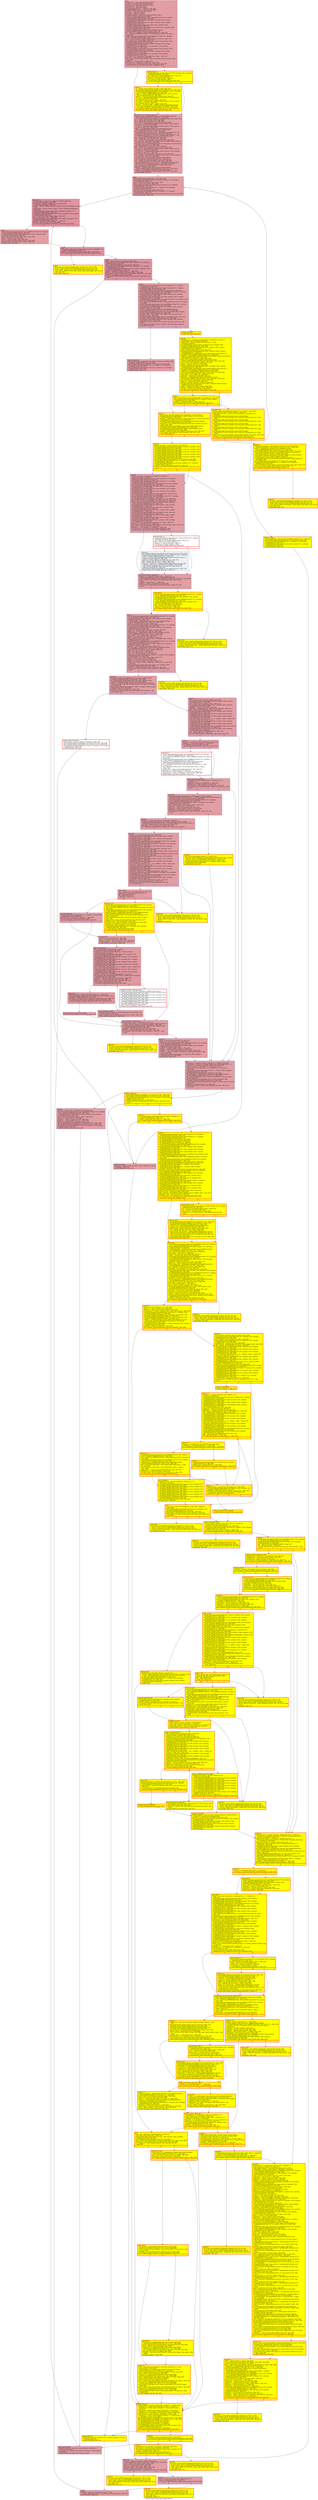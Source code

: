digraph "CFG for 'qcow2_alloc_cluster_offset' function" {
	label="CFG for 'qcow2_alloc_cluster_offset' function";

	Node0x55c44712f370 [shape=record,color="#b70d28ff", style=filled, fillcolor="#be242e70",label="{entry:\l  %_now.i.i55.i.i = alloca %struct.timeval, align 8\l  %_now.i.i.i.i = alloca %struct.timeval, align 8\l  %_now.i.i.i129 = alloca %struct.timeval, align 8\l  %l2_index.i130 = alloca i32, align 4\l  %l2_slice.i131 = alloca i64*, align 8\l  %.compoundliteral.sroa.5.i = alloca [19 x i8], align 1\l  %.compoundliteral.sroa.11.i = alloca [7 x i8], align 1\l  %_now.i.i.i = alloca %struct.timeval, align 8\l  %l2_index.i = alloca i32, align 4\l  %l2_slice.i = alloca i64*, align 8\l  %.compoundliteral.i = alloca %struct.QemuLockable, align 8\l  %_now.i.i = alloca %struct.timeval, align 8\l  call void @llvm.dbg.value(metadata %struct.BlockDriverState* %bs, metadata\l... !2599, metadata !DIExpression()), !dbg !2781\l  call void @llvm.dbg.value(metadata i64 %offset, metadata !2600, metadata\l... !DIExpression()), !dbg !2781\l  call void @llvm.dbg.value(metadata i32* %bytes, metadata !2601, metadata\l... !DIExpression()), !dbg !2781\l  call void @llvm.dbg.value(metadata i64* %host_offset, metadata !2602,\l... metadata !DIExpression()), !dbg !2781\l  call void @llvm.dbg.value(metadata %struct.QCowL2Meta** %m, metadata !2603,\l... metadata !DIExpression()), !dbg !2781\l  %opaque = getelementptr inbounds %struct.BlockDriverState,\l... %struct.BlockDriverState* %bs, i64 0, i32 8, !dbg !2782\l  %0 = bitcast i8** %opaque to %struct.BDRVQcow2State**, !dbg !2782\l  %1 = load %struct.BDRVQcow2State*, %struct.BDRVQcow2State** %0, align 8,\l... !dbg !2782\l  call void @llvm.dbg.value(metadata %struct.BDRVQcow2State* %1, metadata\l... !2604, metadata !DIExpression()), !dbg !2781\l  %call = tail call %struct.Coroutine* @qemu_coroutine_self() #15, !dbg !2783\l  %2 = load i32, i32* %bytes, align 4, !dbg !2784\l  call void @llvm.dbg.value(metadata %struct.Coroutine* %call, metadata !2785,\l... metadata !DIExpression()) #15, !dbg !2793\l  call void @llvm.dbg.value(metadata i64 %offset, metadata !2791, metadata\l... !DIExpression()) #15, !dbg !2793\l  call void @llvm.dbg.value(metadata i32 %2, metadata !2792, metadata\l... !DIExpression()) #15, !dbg !2793\l  call void @llvm.dbg.value(metadata %struct.Coroutine* %call, metadata !2795,\l... metadata !DIExpression()) #15, !dbg !2810\l  call void @llvm.dbg.value(metadata i64 %offset, metadata !2798, metadata\l... !DIExpression()) #15, !dbg !2810\l  call void @llvm.dbg.value(metadata i32 %2, metadata !2799, metadata\l... !DIExpression()) #15, !dbg !2810\l  %3 = load i32, i32* @trace_events_enabled_count, align 4, !dbg !2814\l  %tobool.i.i = icmp eq i32 %3, 0, !dbg !2814\l  %4 = load i16, i16* @_TRACE_QCOW2_ALLOC_CLUSTERS_OFFSET_DSTATE, align 2,\l... !dbg !2814\l  %tobool4.i.i = icmp eq i16 %4, 0, !dbg !2814\l  %or.cond.i.i = or i1 %tobool.i.i, %tobool4.i.i, !dbg !2814\l  br i1 %or.cond.i.i, label %trace_qcow2_alloc_clusters_offset.exit, label\l... %land.lhs.true5.i.i, !dbg !2814, !prof !2815, !misexpect !2816\l|{<s0>T|<s1>F}}"];
	Node0x55c44712f370:s0 -> Node0x55c447235f10;
	Node0x55c44712f370:s1 -> Node0x55c447259250;
	Node0x55c447259250 [shape=record,penwidth=3.0, style="filled", color="red", fillcolor="yellow",label="{land.lhs.true5.i.i:                               \l  call void @llvm.dbg.value(metadata i32 32768, metadata !2817, metadata\l... !DIExpression()) #15, !dbg !2823\l  %5 = load i32, i32* @qemu_loglevel, align 4, !dbg !2825\l  %6 = trunc i32 %5 to i16, !dbg !2826\l  %cmp.i.i.i = icmp slt i16 %6, 0, !dbg !2826\l  br i1 %cmp.i.i.i, label %if.then.i.i, label\l... %trace_qcow2_alloc_clusters_offset.exit, !dbg !2827\l|{<s0>T|<s1>F}}"];
	Node0x55c447259250:s0 -> Node0x55c44730d910;
	Node0x55c447259250:s1 -> Node0x55c447235f10;
	Node0x55c44730d910 [shape=record,penwidth=3.0, style="filled", color="red", fillcolor="yellow",label="{if.then.i.i:                                      \l  %7 = bitcast %struct.timeval* %_now.i.i to i8*, !dbg !2828\l  call void @llvm.lifetime.start.p0i8(i64 16, i8* nonnull %7) #15, !dbg !2828\l  call void @llvm.dbg.declare(metadata %struct.timeval* %_now.i.i, metadata\l... !2800, metadata !DIExpression()) #15, !dbg !2829\l  %call7.i.i = call i32 @gettimeofday(%struct.timeval* nonnull %_now.i.i,\l... %struct.timezone* null) #15, !dbg !2830\l  %call8.i.i = tail call i32 @qemu_get_thread_id() #15, !dbg !2831\l  %tv_sec.i.i = getelementptr inbounds %struct.timeval, %struct.timeval*\l... %_now.i.i, i64 0, i32 0, !dbg !2832\l  %8 = load i64, i64* %tv_sec.i.i, align 8, !dbg !2832\l  %tv_usec.i.i = getelementptr inbounds %struct.timeval, %struct.timeval*\l... %_now.i.i, i64 0, i32 1, !dbg !2833\l  %9 = load i64, i64* %tv_usec.i.i, align 8, !dbg !2833\l  %call9.i.i = tail call i32 (i8*, ...) @qemu_log(i8* getelementptr inbounds\l... ([70 x i8], [70 x i8]* @.str.40, i64 0, i64 0), i32 %call8.i.i, i64 %8, i64\l... %9, %struct.Coroutine* %call, i64 %offset, i32 %2) #15, !dbg !2834\l  call void @llvm.lifetime.end.p0i8(i64 16, i8* nonnull %7) #15, !dbg !2835\l  br label %trace_qcow2_alloc_clusters_offset.exit, !dbg !2836\l}"];
	Node0x55c44730d910 -> Node0x55c447235f10;
	Node0x55c447235f10 [shape=record,color="#b70d28ff", style=filled, fillcolor="#be242e70",label="{trace_qcow2_alloc_clusters_offset.exit:           \l  %cluster_size.i = getelementptr inbounds %struct.BDRVQcow2State,\l... %struct.BDRVQcow2State* %1, i64 0, i32 1, !dbg !2837\l  %10 = bitcast %struct.QemuLockable* %.compoundliteral.i to i8*, !dbg !2848\l  %11 = bitcast i32* %l2_index.i to i8*, !dbg !2868\l  %12 = bitcast i64** %l2_slice.i to i8*, !dbg !2868\l  %13 = bitcast %struct.timeval* %_now.i.i.i to i8*, !dbg !2890\l  %tv_sec.i.i.i = getelementptr inbounds %struct.timeval, %struct.timeval*\l... %_now.i.i.i, i64 0, i32 0, !dbg !2890\l  %tv_usec.i.i.i = getelementptr inbounds %struct.timeval, %struct.timeval*\l... %_now.i.i.i, i64 0, i32 1, !dbg !2890\l  %file.i.i.i = getelementptr inbounds %struct.BlockDriverState,\l... %struct.BlockDriverState* %bs, i64 0, i32 19, !dbg !2912\l  %14 = bitcast i64** %l2_slice.i to i8**, !dbg !2868\l  %.compoundliteral.sroa.5.i.0..sroa_idx = getelementptr inbounds [19 x i8],\l... [19 x i8]* %.compoundliteral.sroa.5.i, i64 0, i64 0, !dbg !2931\l  %.compoundliteral.sroa.11.i.0..sroa_idx = getelementptr inbounds [7 x i8],\l... [7 x i8]* %.compoundliteral.sroa.11.i, i64 0, i64 0, !dbg !2931\l  %15 = bitcast i32* %l2_index.i130 to i8*, !dbg !2931\l  %16 = bitcast i64** %l2_slice.i131 to i8*, !dbg !2931\l  %17 = bitcast %struct.timeval* %_now.i.i.i129 to i8*, !dbg !2956\l  %tv_sec.i.i.i141 = getelementptr inbounds %struct.timeval, %struct.timeval*\l... %_now.i.i.i129, i64 0, i32 0, !dbg !2956\l  %tv_usec.i.i.i142 = getelementptr inbounds %struct.timeval, %struct.timeval*\l... %_now.i.i.i129, i64 0, i32 1, !dbg !2956\l  %18 = bitcast i64** %l2_slice.i131 to i8**, !dbg !2931\l  %19 = bitcast %struct.timeval* %_now.i.i.i.i to i8*, !dbg !2976\l  %tv_sec.i.i.i.i = getelementptr inbounds %struct.timeval, %struct.timeval*\l... %_now.i.i.i.i, i64 0, i32 0, !dbg !2976\l  %tv_usec.i.i.i.i = getelementptr inbounds %struct.timeval, %struct.timeval*\l... %_now.i.i.i.i, i64 0, i32 1, !dbg !2976\l  %20 = bitcast %struct.timeval* %_now.i.i55.i.i to i8*, !dbg !3015\l  %tv_sec.i.i63.i.i = getelementptr inbounds %struct.timeval, %struct.timeval*\l... %_now.i.i55.i.i, i64 0, i32 0, !dbg !3015\l  %tv_usec.i.i64.i.i = getelementptr inbounds %struct.timeval,\l... %struct.timeval* %_now.i.i55.i.i, i64 0, i32 1, !dbg !3015\l  %21 = bitcast %struct.QCowL2Meta** %m to i64*, !dbg !2931\l  %22 = bitcast %struct.QCowL2Meta** %m to i8**, !dbg !2931\l  %.compoundliteral.sroa.5.i.3.i.3..sroa_idx = getelementptr inbounds [19 x\l... i8], [19 x i8]* %.compoundliteral.sroa.5.i, i64 0, i64 3, !dbg !2931\l  %23 = bitcast %struct.QemuLockable* %.compoundliteral.i to\l... %struct.CoMutex**, !dbg !3029\l  %lock13.i = getelementptr inbounds %struct.QemuLockable,\l... %struct.QemuLockable* %.compoundliteral.i, i64 0, i32 1, !dbg !3029\l  %unlock.i = getelementptr inbounds %struct.QemuLockable,\l... %struct.QemuLockable* %.compoundliteral.i, i64 0, i32 2, !dbg !3029\l  br label %again, !dbg !3034\l}"];
	Node0x55c447235f10 -> Node0x55c447032710;
	Node0x55c447032710 [shape=record,color="#b70d28ff", style=filled, fillcolor="#be242e70",label="{again:                                            \l  call void @llvm.dbg.label(metadata !2779), !dbg !3035\l  call void @llvm.dbg.value(metadata i64 %offset, metadata !2774, metadata\l... !DIExpression()), !dbg !2781\l  %24 = load i32, i32* %bytes, align 4, !dbg !3036\l  %conv = zext i32 %24 to i64, !dbg !3036\l  call void @llvm.dbg.value(metadata i64 %conv, metadata !2775, metadata\l... !DIExpression()), !dbg !2781\l  call void @llvm.dbg.value(metadata i64 -1, metadata !2776, metadata\l... !DIExpression()), !dbg !2781\l  store i64 -1, i64* %host_offset, align 8, !dbg !3037\l  call void @llvm.dbg.value(metadata i64 0, metadata !2777, metadata\l... !DIExpression()), !dbg !2781\l  store %struct.QCowL2Meta* null, %struct.QCowL2Meta** %m, align 8, !dbg !3038\l  br label %while.cond, !dbg !3039\l}"];
	Node0x55c447032710 -> Node0x55c447308280;
	Node0x55c447308280 [shape=record,color="#b70d28ff", style=filled, fillcolor="#b70d2870",label="{while.cond:                                       \l  %cluster_offset.0 = phi i64 [ -1, %again ], [ %cluster_offset.0.be,\l... %while.cond.backedge ], !dbg !3040\l  %cur_bytes.0 = phi i64 [ 0, %again ], [ %cur_bytes.0.be,\l... %while.cond.backedge ], !dbg !2781\l  %start.0 = phi i64 [ %offset, %again ], [ %add, %while.cond.backedge ], !dbg\l... !2781\l  %remaining.0 = phi i64 [ %conv, %again ], [ %sub, %while.cond.backedge ],\l... !dbg !2781\l  call void @llvm.dbg.value(metadata i64 %remaining.0, metadata !2775,\l... metadata !DIExpression()), !dbg !2781\l  call void @llvm.dbg.value(metadata i64 %start.0, metadata !2774, metadata\l... !DIExpression()), !dbg !2781\l  %25 = load i64, i64* %host_offset, align 8, !dbg !3041\l  %cmp = icmp eq i64 %25, -1, !dbg !3042\l  call void @llvm.dbg.value(metadata i64 %cluster_offset.0, metadata !2776,\l... metadata !DIExpression()), !dbg !2781\l  %cmp2 = icmp ne i64 %cluster_offset.0, -1, !dbg !3043\l  %or.cond = and i1 %cmp2, %cmp, !dbg !3044\l  br i1 %or.cond, label %if.then, label %if.end, !dbg !3044, !prof !3045\l|{<s0>T|<s1>F}}"];
	Node0x55c447308280:s0 -> Node0x55c4472ed610;
	Node0x55c447308280:s1 -> Node0x55c4473088d0;
	Node0x55c4472ed610 [shape=record,color="#b70d28ff", style=filled, fillcolor="#be242e70",label="{if.then:                                          \l  call void @llvm.dbg.value(metadata %struct.BDRVQcow2State* %1, metadata\l... !2842, metadata !DIExpression()), !dbg !2837\l  call void @llvm.dbg.value(metadata i64 %cluster_offset.0, metadata !2843,\l... metadata !DIExpression()), !dbg !2837\l  %26 = load i32, i32* %cluster_size.i, align 4, !dbg !3046\l  %neg.i = sub i32 0, %26, !dbg !3047\l  %conv.i = sext i32 %neg.i to i64, !dbg !3047\l  %and.i = and i64 %cluster_offset.0, %conv.i, !dbg !3048\l  store i64 %and.i, i64* %host_offset, align 8, !dbg !3049\l  br label %if.end, !dbg !3050\l}"];
	Node0x55c4472ed610 -> Node0x55c4473088d0;
	Node0x55c4473088d0 [shape=record,color="#b70d28ff", style=filled, fillcolor="#b70d2870",label="{if.end:                                           \l  call void @llvm.dbg.value(metadata i64 %cur_bytes.0, metadata !2777,\l... metadata !DIExpression()), !dbg !2781\l  %cmp5 = icmp ult i64 %remaining.0, %cur_bytes.0, !dbg !3051\l  br i1 %cmp5, label %if.else, label %if.end8, !dbg !3054, !prof !3055\l|{<s0>T|<s1>F}}"];
	Node0x55c4473088d0:s0 -> Node0x55c447309af0;
	Node0x55c4473088d0:s1 -> Node0x55c447309aa0;
	Node0x55c447309af0 [shape=record,penwidth=3.0, style="filled", color="red", fillcolor="yellow",label="{if.else:                                          \l  call void @__assert_fail(i8* getelementptr inbounds ([23 x i8], [23 x i8]*\l... @.str.13, i64 0, i64 0), i8* getelementptr inbounds ([22 x i8], [22 x i8]*\l... @.str.2, i64 0, i64 0), i32 1517, i8* getelementptr inbounds ([104 x i8],\l... [104 x i8]* @__PRETTY_FUNCTION__.qcow2_alloc_cluster_offset, i64 0, i64 0))\l... #16, !dbg !3051\l  unreachable, !dbg !3051\l}"];
	Node0x55c447309aa0 [shape=record,color="#b70d28ff", style=filled, fillcolor="#b70d2870",label="{if.end8:                                          \l  %add = add i64 %start.0, %cur_bytes.0, !dbg !3056\l  call void @llvm.dbg.value(metadata i64 %add, metadata !2774, metadata\l... !DIExpression()), !dbg !2781\l  %sub = sub i64 %remaining.0, %cur_bytes.0, !dbg !3057\l  call void @llvm.dbg.value(metadata i64 %sub, metadata !2775, metadata\l... !DIExpression()), !dbg !2781\l  call void @llvm.dbg.value(metadata i64 %cluster_offset.0, metadata !2776,\l... metadata !DIExpression()), !dbg !2781\l  %cmp9 = icmp eq i64 %cluster_offset.0, -1, !dbg !3058\l  %add12 = add i64 %cur_bytes.0, %cluster_offset.0, !dbg !3060\l  %spec.select = select i1 %cmp9, i64 -1, i64 %add12, !dbg !3062, !prof !3045\l  %cmp14 = icmp eq i64 %sub, 0, !dbg !3063\l  br i1 %cmp14, label %while.end.loopexit, label %if.end17, !dbg !3065, !prof\l... !3045\l|{<s0>T|<s1>F}}"];
	Node0x55c447309aa0:s0 -> Node0x55c44724e080;
	Node0x55c447309aa0:s1 -> Node0x55c44730ada0;
	Node0x55c44730ada0 [shape=record,color="#3d50c3ff", style=filled, fillcolor="#be242e70",label="{if.end17:                                         \l  call void @llvm.dbg.value(metadata i64 %sub, metadata !2777, metadata\l... !DIExpression()), !dbg !2781\l  call void @llvm.dbg.value(metadata i64* undef, metadata !2777, metadata\l... !DIExpression(DW_OP_deref)), !dbg !2781\l  call void @llvm.lifetime.start.p0i8(i64 24, i8* nonnull %10), !dbg !2848\l  call void @llvm.dbg.value(metadata %struct.BlockDriverState* %bs, metadata\l... !2853, metadata !DIExpression()) #15, !dbg !2848\l  call void @llvm.dbg.value(metadata i64 %add, metadata !2854, metadata\l... !DIExpression()) #15, !dbg !2848\l  call void @llvm.dbg.value(metadata i64* undef, metadata !2855, metadata\l... !DIExpression()) #15, !dbg !2848\l  call void @llvm.dbg.value(metadata %struct.QCowL2Meta** %m, metadata !2856,\l... metadata !DIExpression()) #15, !dbg !2848\l  %27 = load %struct.BDRVQcow2State*, %struct.BDRVQcow2State** %0, align 8,\l... !dbg !3066\l  call void @llvm.dbg.value(metadata %struct.BDRVQcow2State* %27, metadata\l... !2857, metadata !DIExpression()) #15, !dbg !2848\l  call void @llvm.dbg.value(metadata i64 %sub, metadata !2859, metadata\l... !DIExpression()) #15, !dbg !2848\l  %lh_first.i = getelementptr inbounds %struct.BDRVQcow2State,\l... %struct.BDRVQcow2State* %27, i64 0, i32 18, i32 0, !dbg !3067\l  call void @llvm.dbg.value(metadata %struct.QCowL2Meta* undef, metadata\l... !2858, metadata !DIExpression()) #15, !dbg !2848\l  %old_alloc.0.i468 = load %struct.QCowL2Meta*, %struct.QCowL2Meta**\l... %lh_first.i, align 8, !dbg !3068\l  call void @llvm.dbg.value(metadata %struct.QCowL2Meta* %old_alloc.0.i468,\l... metadata !2858, metadata !DIExpression()) #15, !dbg !2848\l  call void @llvm.dbg.value(metadata i64 %sub, metadata !2859, metadata\l... !DIExpression()) #15, !dbg !2848\l  %tobool.i469 = icmp eq %struct.QCowL2Meta* %old_alloc.0.i468, null, !dbg\l... !3067\l  br i1 %tobool.i469, label %if.else31.thread535, label %for.body.i.preheader,\l... !dbg !3067, !prof !2815\l|{<s0>T|<s1>F}}"];
	Node0x55c44730ada0:s0 -> Node0x55c44763eee0;
	Node0x55c44730ada0:s1 -> Node0x55c447472410;
	Node0x55c447472410 [shape=record,penwidth=3.0, style="filled", color="red", fillcolor="yellow",label="{for.body.i.preheader:                             \l  br label %for.body.i, !dbg !3067\l}"];
	Node0x55c447472410 -> Node0x55c44746d240;
	Node0x55c44763eee0 [shape=record,color="#3d50c3ff", style=filled, fillcolor="#be242e70",label="{if.else31.thread535:                              \l  call void @llvm.dbg.value(metadata i64 %bytes.3.i.ph.lcssa, metadata !2859,\l... metadata !DIExpression()) #15, !dbg !2848\l  call void @llvm.lifetime.end.p0i8(i64 24, i8* nonnull %10), !dbg !3069\l  call void @llvm.dbg.value(metadata i32 -11, metadata !2778, metadata\l... !DIExpression()), !dbg !2781\l  call void @llvm.dbg.value(metadata i64 %sub, metadata !2777, metadata\l... !DIExpression()), !dbg !2781\l  br label %if.end38, !dbg !3070\l}"];
	Node0x55c44763eee0 -> Node0x55c44730bf40;
	Node0x55c44746d240 [shape=record,penwidth=3.0, style="filled", color="red", fillcolor="yellow",label="{for.body.i:                                       \l  %old_alloc.0.i471 = phi %struct.QCowL2Meta* [ %old_alloc.0.i, %for.inc.i ],\l... [ %old_alloc.0.i468, %for.body.i.preheader ]\l  %bytes.0.i470 = phi i64 [ %bytes.3.i.ph, %for.inc.i ], [ %sub,\l... %for.body.i.preheader ]\l  call void @llvm.dbg.value(metadata i64 %bytes.0.i470, metadata !2859,\l... metadata !DIExpression()) #15, !dbg !2848\l  call void @llvm.dbg.value(metadata i64 %add, metadata !2860, metadata\l... !DIExpression()) #15, !dbg !3073\l  %add.i = add i64 %bytes.0.i470, %add, !dbg !3074\l  call void @llvm.dbg.value(metadata i64 %add.i, metadata !2864, metadata\l... !DIExpression()) #15, !dbg !3073\l  call void @llvm.dbg.value(metadata %struct.QCowL2Meta* %old_alloc.0.i471,\l... metadata !3075, metadata !DIExpression()) #15, !dbg !3080\l  %offset.i.i = getelementptr inbounds %struct.QCowL2Meta, %struct.QCowL2Meta*\l... %old_alloc.0.i471, i64 0, i32 0, !dbg !3082\l  %28 = load i64, i64* %offset.i.i, align 8, !dbg !3082\l  %offset1.i.i = getelementptr inbounds %struct.QCowL2Meta,\l... %struct.QCowL2Meta* %old_alloc.0.i471, i64 0, i32 5, i32 0, !dbg !3083\l  %29 = load i32, i32* %offset1.i.i, align 8, !dbg !3083\l  %conv.i.i = zext i32 %29 to i64, !dbg !3084\l  %add.i.i = add i64 %28, %conv.i.i, !dbg !3085\l  call void @llvm.dbg.value(metadata i64 %add.i.i, metadata !2865, metadata\l... !DIExpression()) #15, !dbg !3073\l  call void @llvm.dbg.value(metadata %struct.QCowL2Meta* %old_alloc.0.i471,\l... metadata !3086, metadata !DIExpression()) #15, !dbg !3089\l  %offset1.i47.i = getelementptr inbounds %struct.QCowL2Meta,\l... %struct.QCowL2Meta* %old_alloc.0.i471, i64 0, i32 6, i32 0, !dbg !3091\l  %30 = load i32, i32* %offset1.i47.i, align 8, !dbg !3091\l  %conv.i48.i = zext i32 %30 to i64, !dbg !3092\l  %add.i49.i = add i64 %28, %conv.i48.i, !dbg !3093\l  %nb_bytes.i.i = getelementptr inbounds %struct.QCowL2Meta,\l... %struct.QCowL2Meta* %old_alloc.0.i471, i64 0, i32 6, i32 1, !dbg !3094\l  %31 = load i32, i32* %nb_bytes.i.i, align 4, !dbg !3094\l  %conv3.i.i = zext i32 %31 to i64, !dbg !3095\l  %add4.i.i = add i64 %add.i49.i, %conv3.i.i, !dbg !3096\l  call void @llvm.dbg.value(metadata i64 %add4.i.i, metadata !2866, metadata\l... !DIExpression()) #15, !dbg !3073\l  %cmp.i = icmp ugt i64 %add.i, %add.i.i, !dbg !3097\l  %cmp2.i = icmp ugt i64 %add4.i.i, %add, !dbg !3098\l  %or.cond.i = and i1 %cmp.i, %cmp2.i, !dbg !3099\l  br i1 %or.cond.i, label %if.else.i, label %for.inc.i, !dbg !3099\l|{<s0>T|<s1>F}}"];
	Node0x55c44746d240:s0 -> Node0x55c447402d20;
	Node0x55c44746d240:s1 -> Node0x55c4473f7440;
	Node0x55c447402d20 [shape=record,penwidth=3.0, style="filled", color="red", fillcolor="yellow",label="{if.else.i:                                        \l  %32 = call i64 @llvm.usub.sat.i64(i64 %add.i.i, i64 %add) #15, !dbg !3100\l  call void @llvm.dbg.value(metadata i64 %32, metadata !2859, metadata\l... !DIExpression()) #15, !dbg !2848\l  %cmp6.i = icmp ugt i64 %add.i.i, %add, !dbg !3101\l  br i1 %cmp6.i, label %for.inc.i, label %land.lhs.true.i, !dbg !3103\l|{<s0>T|<s1>F}}"];
	Node0x55c447402d20:s0 -> Node0x55c4473f7440;
	Node0x55c447402d20:s1 -> Node0x55c4473a19f0;
	Node0x55c4473a19f0 [shape=record,penwidth=3.0, style="filled", color="red", fillcolor="yellow",label="{land.lhs.true.i:                                  \l  %.lcssa = phi %struct.BDRVQcow2State* [ %27, %if.else.i ], !dbg !3066\l  %sub.lcssa696 = phi i64 [ %sub, %if.else.i ], !dbg !3057\l  %old_alloc.0.i471.lcssa = phi %struct.QCowL2Meta* [ %old_alloc.0.i471,\l... %if.else.i ]\l  call void @llvm.dbg.value(metadata %struct.QCowL2Meta*\l... %old_alloc.0.i471.lcssa, metadata !3075, metadata !DIExpression()) #15, !dbg\l... !3080\l  call void @llvm.dbg.value(metadata %struct.QCowL2Meta*\l... %old_alloc.0.i471.lcssa, metadata !3075, metadata !DIExpression()) #15, !dbg\l... !3080\l  call void @llvm.dbg.value(metadata %struct.QCowL2Meta*\l... %old_alloc.0.i471.lcssa, metadata !3075, metadata !DIExpression()) #15, !dbg\l... !3080\l  call void @llvm.dbg.value(metadata %struct.QCowL2Meta*\l... %old_alloc.0.i471.lcssa, metadata !3075, metadata !DIExpression()) #15, !dbg\l... !3080\l  call void @llvm.dbg.value(metadata %struct.QCowL2Meta*\l... %old_alloc.0.i471.lcssa, metadata !3075, metadata !DIExpression()) #15, !dbg\l... !3080\l  %33 = load %struct.QCowL2Meta*, %struct.QCowL2Meta** %m, align 8, !dbg !3104\l  %tobool7.i = icmp eq %struct.QCowL2Meta* %33, null, !dbg !3104\l  br i1 %tobool7.i, label %if.then21, label %if.else31.thread, !dbg !3105\l|{<s0>T|<s1>F}}"];
	Node0x55c4473a19f0:s0 -> Node0x55c4466b9ae0;
	Node0x55c4473a19f0:s1 -> Node0x55c44740ba90;
	Node0x55c44740ba90 [shape=record,penwidth=3.0, style="filled", color="red", fillcolor="yellow",label="{if.else31.thread:                                 \l  %sub.lcssa696.lcssa = phi i64 [ %sub.lcssa696, %land.lhs.true.i ], !dbg !3057\l  call void @llvm.lifetime.end.p0i8(i64 24, i8* nonnull %10), !dbg !3069\l  call void @llvm.dbg.value(metadata i32 -11, metadata !2778, metadata\l... !DIExpression()), !dbg !2781\l  call void @llvm.dbg.value(metadata i64 undef, metadata !2777, metadata\l... !DIExpression()), !dbg !2781\l  br label %while.end, !dbg !3070\l}"];
	Node0x55c44740ba90 -> Node0x55c447308410;
	Node0x55c4473f7440 [shape=record,penwidth=3.0, style="filled", color="red", fillcolor="yellow",label="{for.inc.i:                                        \l  %bytes.3.i.ph = phi i64 [ %bytes.0.i470, %for.body.i ], [ %32, %if.else.i ]\l  call void @llvm.dbg.value(metadata i64 undef, metadata !2859, metadata\l... !DIExpression()) #15, !dbg !2848\l  %le_next.i = getelementptr inbounds %struct.QCowL2Meta, %struct.QCowL2Meta*\l... %old_alloc.0.i471, i64 0, i32 11, i32 0, !dbg !3106\l  call void @llvm.dbg.value(metadata %struct.QCowL2Meta* undef, metadata\l... !2858, metadata !DIExpression()) #15, !dbg !2848\l  %old_alloc.0.i = load %struct.QCowL2Meta*, %struct.QCowL2Meta** %le_next.i,\l... align 8, !dbg !3068\l  call void @llvm.dbg.value(metadata %struct.QCowL2Meta* %old_alloc.0.i,\l... metadata !2858, metadata !DIExpression()) #15, !dbg !2848\l  call void @llvm.dbg.value(metadata i64 %bytes.3.i.ph, metadata !2859,\l... metadata !DIExpression()) #15, !dbg !2848\l  %tobool.i = icmp eq %struct.QCowL2Meta* %old_alloc.0.i, null, !dbg !3067\l  br i1 %tobool.i, label %if.else31, label %for.body.i, !dbg !3067, !prof\l... !2815, !llvm.loop !3107\l|{<s0>T|<s1>F}}"];
	Node0x55c4473f7440:s0 -> Node0x55c44730cd90;
	Node0x55c4473f7440:s1 -> Node0x55c44746d240;
	Node0x55c4466b9ae0 [shape=record,penwidth=3.0, style="filled", color="red", fillcolor="yellow",label="{if.then21:                                        \l  %dependent_requests.i = getelementptr inbounds %struct.QCowL2Meta,\l... %struct.QCowL2Meta* %old_alloc.0.i471.lcssa, i64 0, i32 4, !dbg !3109\l  %lock.i = getelementptr inbounds %struct.BDRVQcow2State,\l... %struct.BDRVQcow2State* %.lcssa, i64 0, i32 25, !dbg !3109\l  store %struct.CoMutex* %lock.i, %struct.CoMutex** %23, align 8, !dbg !3109\l  store void (i8*)* bitcast (void (%struct.CoMutex*)* @qemu_co_mutex_lock to\l... void (i8*)*), void (i8*)** %lock13.i, align 8, !dbg !3109\l  store void (i8*)* bitcast (void (%struct.CoMutex*)* @qemu_co_mutex_unlock to\l... void (i8*)*), void (i8*)** %unlock.i, align 8, !dbg !3109\l  call void @qemu_co_queue_wait_impl(%struct.CoQueue* nonnull\l... %dependent_requests.i, %struct.QemuLockable* nonnull %.compoundliteral.i)\l... #15, !dbg !3109\l  call void @llvm.lifetime.end.p0i8(i64 24, i8* nonnull %10), !dbg !3069\l  call void @llvm.dbg.value(metadata i32 -11, metadata !2778, metadata\l... !DIExpression()), !dbg !2781\l  %34 = load %struct.QCowL2Meta*, %struct.QCowL2Meta** %m, align 8, !dbg !3110\l  %cmp22 = icmp eq %struct.QCowL2Meta* %34, null, !dbg !3110\l  br i1 %cmp22, label %again, label %if.else25, !dbg !3114\l|{<s0>T|<s1>F}}"];
	Node0x55c4466b9ae0:s0 -> Node0x55c447032710;
	Node0x55c4466b9ae0:s1 -> Node0x55c44730c470;
	Node0x55c44730c470 [shape=record,penwidth=3.0, style="filled", color="red", fillcolor="yellow",label="{if.else25:                                        \l  call void @__assert_fail(i8* getelementptr inbounds ([11 x i8], [11 x i8]*\l... @.str.14, i64 0, i64 0), i8* getelementptr inbounds ([22 x i8], [22 x i8]*\l... @.str.2, i64 0, i64 0), i32 1555, i8* getelementptr inbounds ([104 x i8],\l... [104 x i8]* @__PRETTY_FUNCTION__.qcow2_alloc_cluster_offset, i64 0, i64 0))\l... #16, !dbg !3110\l  unreachable, !dbg !3110\l}"];
	Node0x55c44730cd90 [shape=record,penwidth=3.0, style="filled", color="red", fillcolor="yellow",label="{if.else31:                                        \l  %bytes.3.i.ph.lcssa = phi i64 [ %bytes.3.i.ph, %for.inc.i ]\l  call void @llvm.dbg.value(metadata i64 %bytes.3.i.ph.lcssa, metadata !2859,\l... metadata !DIExpression()) #15, !dbg !2848\l  call void @llvm.dbg.value(metadata i64 %bytes.3.i.ph.lcssa, metadata !2859,\l... metadata !DIExpression()) #15, !dbg !2848\l  call void @llvm.dbg.value(metadata i64 %bytes.3.i.ph.lcssa, metadata !2859,\l... metadata !DIExpression()) #15, !dbg !2848\l  call void @llvm.dbg.value(metadata i64 %bytes.3.i.ph.lcssa, metadata !2859,\l... metadata !DIExpression()) #15, !dbg !2848\l  call void @llvm.dbg.value(metadata i64 %bytes.3.i.ph.lcssa, metadata !2859,\l... metadata !DIExpression()) #15, !dbg !2848\l  call void @llvm.lifetime.end.p0i8(i64 24, i8* nonnull %10), !dbg !3069\l  call void @llvm.dbg.value(metadata i32 -11, metadata !2778, metadata\l... !DIExpression()), !dbg !2781\l  call void @llvm.dbg.value(metadata i64 %sub, metadata !2777, metadata\l... !DIExpression()), !dbg !2781\l  %cmp32 = icmp eq i64 %bytes.3.i.ph.lcssa, 0, !dbg !3115\l  br i1 %cmp32, label %while.end.loopexit, label %if.end38, !dbg !3070, !prof\l... !3117\l|{<s0>T|<s1>F}}"];
	Node0x55c44730cd90:s0 -> Node0x55c44724e080;
	Node0x55c44730cd90:s1 -> Node0x55c44730bf40;
	Node0x55c44730bf40 [shape=record,color="#3d50c3ff", style=filled, fillcolor="#be242e70",label="{if.end38:                                         \l  %bytes.0.i.lcssa538 = phi i64 [ %sub, %if.else31.thread535 ], [\l... %bytes.3.i.ph.lcssa, %if.else31 ]\l  call void @llvm.dbg.value(metadata i64* undef, metadata !2776, metadata\l... !DIExpression(DW_OP_deref)), !dbg !2781\l  call void @llvm.dbg.value(metadata i64* undef, metadata !2777, metadata\l... !DIExpression(DW_OP_deref)), !dbg !2781\l  call void @llvm.dbg.value(metadata %struct.BlockDriverState* %bs, metadata\l... !2873, metadata !DIExpression()) #15, !dbg !2868\l  call void @llvm.dbg.value(metadata i64 %add, metadata !2874, metadata\l... !DIExpression()) #15, !dbg !2868\l  call void @llvm.dbg.value(metadata i64* undef, metadata !2875, metadata\l... !DIExpression()) #15, !dbg !2868\l  call void @llvm.dbg.value(metadata i64* undef, metadata !2876, metadata\l... !DIExpression()) #15, !dbg !2868\l  call void @llvm.dbg.value(metadata %struct.QCowL2Meta** undef, metadata\l... !2877, metadata !DIExpression()) #15, !dbg !2868\l  call void @llvm.dbg.value(metadata %struct.BDRVQcow2State* %27, metadata\l... !2878, metadata !DIExpression()) #15, !dbg !2868\l  call void @llvm.lifetime.start.p0i8(i64 4, i8* nonnull %11) #15, !dbg !3118\l  call void @llvm.lifetime.start.p0i8(i64 8, i8* nonnull %12) #15, !dbg !3119\l  %call.i = call %struct.Coroutine* @qemu_coroutine_self() #15, !dbg !3120\l  call void @llvm.dbg.value(metadata %struct.Coroutine* %call.i, metadata\l... !2907, metadata !DIExpression()) #15, !dbg !3121\l  call void @llvm.dbg.value(metadata i64 %add, metadata !2908, metadata\l... !DIExpression()) #15, !dbg !3121\l  call void @llvm.dbg.value(metadata i64 %spec.select, metadata !2909,\l... metadata !DIExpression()) #15, !dbg !3121\l  call void @llvm.dbg.value(metadata i64 %sub, metadata !2910, metadata\l... !DIExpression()) #15, !dbg !3121\l  call void @llvm.dbg.value(metadata %struct.Coroutine* %call.i, metadata\l... !2897, metadata !DIExpression()) #15, !dbg !3122\l  call void @llvm.dbg.value(metadata i64 %add, metadata !2898, metadata\l... !DIExpression()) #15, !dbg !3122\l  call void @llvm.dbg.value(metadata i64 %spec.select, metadata !2899,\l... metadata !DIExpression()) #15, !dbg !3122\l  call void @llvm.dbg.value(metadata i64 %sub, metadata !2900, metadata\l... !DIExpression()) #15, !dbg !3122\l  %35 = load i32, i32* @trace_events_enabled_count, align 4, !dbg !3123\l  %tobool.i.i.i = icmp eq i32 %35, 0, !dbg !3123\l  %36 = load i16, i16* @_TRACE_QCOW2_HANDLE_COPIED_DSTATE, align 2, !dbg !3123\l  %tobool4.i.i.i = icmp eq i16 %36, 0, !dbg !3123\l  %or.cond.i.i.i = or i1 %tobool.i.i.i, %tobool4.i.i.i, !dbg !3123\l  br i1 %or.cond.i.i.i, label %trace_qcow2_handle_copied.exit.i, label\l... %land.lhs.true5.i.i.i, !dbg !3123, !prof !2815, !misexpect !2816\l|{<s0>T|<s1>F}}"];
	Node0x55c44730bf40:s0 -> Node0x55c4472881e0;
	Node0x55c44730bf40:s1 -> Node0x55c4473f3a60;
	Node0x55c4473f3a60 [shape=record,penwidth=3.0, color="red",label="{land.lhs.true5.i.i.i:                             \l  call void @llvm.dbg.value(metadata i32 32768, metadata !2817, metadata\l... !DIExpression()) #15, !dbg !3124\l  %37 = load i32, i32* @qemu_loglevel, align 4, !dbg !3126\l  %38 = trunc i32 %37 to i16, !dbg !3127\l  %cmp.i.i.i.i = icmp slt i16 %38, 0, !dbg !3127\l  br i1 %cmp.i.i.i.i, label %if.then.i.i.i, label\l... %trace_qcow2_handle_copied.exit.i, !dbg !3128\l|{<s0>T|<s1>F}}"];
	Node0x55c4473f3a60:s0 -> Node0x55c4473a6ea0;
	Node0x55c4473f3a60:s1 -> Node0x55c4472881e0;
	Node0x55c4473a6ea0 [shape=record,color="#3d50c3ff", style=filled, fillcolor="#d6dce470",label="{if.then.i.i.i:                                    \l  call void @llvm.lifetime.start.p0i8(i64 16, i8* nonnull %13) #15, !dbg !3129\l  call void @llvm.dbg.declare(metadata %struct.timeval* %_now.i.i.i, metadata\l... !2901, metadata !DIExpression()) #15, !dbg !3130\l  %call7.i.i.i = call i32 @gettimeofday(%struct.timeval* nonnull %_now.i.i.i,\l... %struct.timezone* null) #15, !dbg !3131\l  %call8.i.i.i = call i32 @qemu_get_thread_id() #15, !dbg !3132\l  %39 = load i64, i64* %tv_sec.i.i.i, align 8, !dbg !3133\l  %40 = load i64, i64* %tv_usec.i.i.i, align 8, !dbg !3134\l  %call9.i.i.i = call i32 (i8*, ...) @qemu_log(i8* getelementptr inbounds ([89\l... x i8], [89 x i8]* @.str.44, i64 0, i64 0), i32 %call8.i.i.i, i64 %39, i64\l... %40, %struct.Coroutine* %call.i, i64 %add, i64 %spec.select, i64\l... %bytes.0.i.lcssa538) #15, !dbg !3135\l  call void @llvm.lifetime.end.p0i8(i64 16, i8* nonnull %13) #15, !dbg !3136\l  br label %trace_qcow2_handle_copied.exit.i, !dbg !3137\l}"];
	Node0x55c4473a6ea0 -> Node0x55c4472881e0;
	Node0x55c4472881e0 [shape=record,color="#3d50c3ff", style=filled, fillcolor="#be242e70",label="{trace_qcow2_handle_copied.exit.i:                 \l  %cmp.i117 = icmp eq i64 %spec.select, -1, !dbg !3138\l  %cluster_size.i6.i.phi.trans.insert = getelementptr inbounds\l... %struct.BDRVQcow2State, %struct.BDRVQcow2State* %27, i64 0, i32 1, !dbg !2868\l  %.pre = load i32, i32* %cluster_size.i6.i.phi.trans.insert, align 4, !dbg\l... !2868\l  %.pre530 = add i32 %.pre, -1, !dbg !2868\l  %.pre531 = sext i32 %.pre530 to i64, !dbg !2868\l  br i1 %cmp.i117, label %if.end.i, label %lor.lhs.false.i, !dbg !3138, !prof\l... !2815\l|{<s0>T|<s1>F}}"];
	Node0x55c4472881e0:s0 -> Node0x55c447419390;
	Node0x55c4472881e0:s1 -> Node0x55c447415390;
	Node0x55c447415390 [shape=record,penwidth=3.0, style="filled", color="red", fillcolor="yellow",label="{lor.lhs.false.i:                                  \l  call void @llvm.dbg.value(metadata %struct.BDRVQcow2State* %27, metadata\l... !3141, metadata !DIExpression()) #15, !dbg !3145\l  call void @llvm.dbg.value(metadata i64 %add, metadata !3144, metadata\l... !DIExpression()) #15, !dbg !3145\l  call void @llvm.dbg.value(metadata %struct.BDRVQcow2State* %27, metadata\l... !3141, metadata !DIExpression()) #15, !dbg !3147\l  call void @llvm.dbg.value(metadata i64 %spec.select, metadata !3144,\l... metadata !DIExpression()) #15, !dbg !3147\l  %41 = xor i64 %spec.select, %add, !dbg !3138\l  %42 = and i64 %41, %.pre531, !dbg !3138\l  %cmp3.i = icmp eq i64 %42, 0, !dbg !3138\l  br i1 %cmp3.i, label %if.end.i, label %if.else.i119, !dbg !3149\l|{<s0>T|<s1>F}}"];
	Node0x55c447415390:s0 -> Node0x55c447419390;
	Node0x55c447415390:s1 -> Node0x55c4470430b0;
	Node0x55c4470430b0 [shape=record,penwidth=3.0, style="filled", color="red", fillcolor="yellow",label="{if.else.i119:                                     \l  call void @__assert_fail(i8* getelementptr inbounds ([107 x i8], [107 x i8]*\l... @.str.41, i64 0, i64 0), i8* getelementptr inbounds ([22 x i8], [22 x i8]*\l... @.str.2, i64 0, i64 0), i32 1171, i8* getelementptr inbounds ([87 x i8], [87\l... x i8]* @__PRETTY_FUNCTION__.handle_copied, i64 0, i64 0)) #16, !dbg !3138\l  unreachable, !dbg !3138\l}"];
	Node0x55c447419390 [shape=record,color="#3d50c3ff", style=filled, fillcolor="#be242e70",label="{if.end.i:                                         \l  call void @llvm.dbg.value(metadata %struct.BDRVQcow2State* %27, metadata\l... !3141, metadata !DIExpression()) #15, !dbg !3150\l  call void @llvm.dbg.value(metadata i64 %add, metadata !3144, metadata\l... !DIExpression()) #15, !dbg !3150\l  %cluster_size.i6.i = getelementptr inbounds %struct.BDRVQcow2State,\l... %struct.BDRVQcow2State* %27, i64 0, i32 1, !dbg !3152\l  %and.i9.i = and i64 %add, %.pre531, !dbg !3153\l  call void @llvm.dbg.value(metadata %struct.BDRVQcow2State* %27, metadata\l... !3154, metadata !DIExpression()) #15, !dbg !3160\l  call void @llvm.dbg.value(metadata i64 undef, metadata !3159, metadata\l... !DIExpression()) #15, !dbg !3160\l  %add.i120 = add i64 %bytes.0.i.lcssa538, %.pre531, !dbg !3162\l  %add.i.i121 = add i64 %add.i120, %and.i9.i, !dbg !3163\l  %cluster_bits.i.i = getelementptr inbounds %struct.BDRVQcow2State,\l... %struct.BDRVQcow2State* %27, i64 0, i32 0, !dbg !3164\l  %43 = load i32, i32* %cluster_bits.i.i, align 8, !dbg !3164\l  %sh_prom.i.i = zext i32 %43 to i64, !dbg !3165\l  %shr.i.i = lshr i64 %add.i.i121, %sh_prom.i.i, !dbg !3165\l  call void @llvm.dbg.value(metadata i64 %shr.i.i, metadata !2882, metadata\l... !DIExpression()) #15, !dbg !2868\l  call void @llvm.dbg.value(metadata %struct.BDRVQcow2State* %27, metadata\l... !3166, metadata !DIExpression()) #15, !dbg !3172\l  call void @llvm.dbg.value(metadata i64 %add, metadata !3171, metadata\l... !DIExpression()) #15, !dbg !3172\l  %shr.i34.i = ashr i64 %add, %sh_prom.i.i, !dbg !3174\l  %l2_slice_size.i.i = getelementptr inbounds %struct.BDRVQcow2State,\l... %struct.BDRVQcow2State* %27, i64 0, i32 2, !dbg !3175\l  %44 = load i32, i32* %l2_slice_size.i.i, align 8, !dbg !3175\l  %sub.i35.i = add i32 %44, -1, !dbg !3176\l  %45 = trunc i64 %shr.i34.i to i32, !dbg !3177\l  %conv1.i.i = and i32 %sub.i35.i, %45, !dbg !3177\l  call void @llvm.dbg.value(metadata i32 %conv1.i.i, metadata !2879, metadata\l... !DIExpression()) #15, !dbg !2868\l  store i32 %conv1.i.i, i32* %l2_index.i, align 4, !dbg !3178\l  %sub.i = sub i32 %44, %conv1.i.i, !dbg !3179\l  %conv.i122 = sext i32 %sub.i to i64, !dbg !3179\l  %cmp7.i = icmp ult i64 %shr.i.i, %conv.i122, !dbg !3179\l  %call5.conv.i = select i1 %cmp7.i, i64 %shr.i.i, i64 %conv.i122, !dbg !3179,\l... !prof !2815\l  call void @llvm.dbg.value(metadata i64 %call5.conv.i, metadata !2882,\l... metadata !DIExpression()) #15, !dbg !2868\l  %cmp12.i = icmp ult i64 %call5.conv.i, 2147483648, !dbg !3180\l  br i1 %cmp12.i, label %if.end16.i, label %if.else15.i, !dbg !3183, !prof\l... !2815\l|{<s0>T|<s1>F}}"];
	Node0x55c447419390:s0 -> Node0x55c44741fef0;
	Node0x55c447419390:s1 -> Node0x55c447252da0;
	Node0x55c447252da0 [shape=record,penwidth=3.0, style="filled", color="red", fillcolor="yellow",label="{if.else15.i:                                      \l  call void @__assert_fail(i8* getelementptr inbounds ([23 x i8], [23 x i8]*\l... @.str.1, i64 0, i64 0), i8* getelementptr inbounds ([22 x i8], [22 x i8]*\l... @.str.2, i64 0, i64 0), i32 1182, i8* getelementptr inbounds ([87 x i8], [87\l... x i8]* @__PRETTY_FUNCTION__.handle_copied, i64 0, i64 0)) #16, !dbg !3180\l  unreachable, !dbg !3180\l}"];
	Node0x55c44741fef0 [shape=record,color="#3d50c3ff", style=filled, fillcolor="#be242e70",label="{if.end16.i:                                       \l  call void @llvm.dbg.value(metadata i32* %l2_index.i, metadata !2879,\l... metadata !DIExpression(DW_OP_deref)) #15, !dbg !2868\l  call void @llvm.dbg.value(metadata i64** %l2_slice.i, metadata !2881,\l... metadata !DIExpression(DW_OP_deref)) #15, !dbg !2868\l  %call17.i = call fastcc i32 @get_cluster_table(%struct.BlockDriverState*\l... nonnull %bs, i64 %add, i64** nonnull %l2_slice.i, i32* nonnull %l2_index.i)\l... #15, !dbg !3184\l  call void @llvm.dbg.value(metadata i32 %call17.i, metadata !2884, metadata\l... !DIExpression()) #15, !dbg !2868\l  %cmp18.i = icmp slt i32 %call17.i, 0, !dbg !3185\l  br i1 %cmp18.i, label %handle_copied.exit.thread, label %if.end21.i, !dbg\l... !3187, !prof !3188\l|{<s0>T|<s1>F}}"];
	Node0x55c44741fef0:s0 -> Node0x55c4472c4300;
	Node0x55c44741fef0:s1 -> Node0x55c446f860f0;
	Node0x55c4472c4300 [shape=record,penwidth=3.0, color="red",label="{handle_copied.exit.thread:                        \l  %call17.i.lcssa = phi i32 [ %call17.i, %if.end16.i ], !dbg !3184\l  call void @llvm.lifetime.end.p0i8(i64 8, i8* nonnull %12) #15, !dbg !3189\l  call void @llvm.lifetime.end.p0i8(i64 4, i8* nonnull %11) #15, !dbg !3189\l  call void @llvm.dbg.value(metadata i32 %ret.1.i, metadata !2778, metadata\l... !DIExpression()), !dbg !2781\l  br label %cleanup, !dbg !3190\l}"];
	Node0x55c4472c4300 -> Node0x55c44730d350;
	Node0x55c446f860f0 [shape=record,color="#3d50c3ff", style=filled, fillcolor="#be242e70",label="{if.end21.i:                                       \l  %46 = load i64*, i64** %l2_slice.i, align 8, !dbg !3191\l  call void @llvm.dbg.value(metadata i64* %46, metadata !2881, metadata\l... !DIExpression()) #15, !dbg !2868\l  %47 = load i32, i32* %l2_index.i, align 4, !dbg !3192\l  call void @llvm.dbg.value(metadata i32 %47, metadata !2879, metadata\l... !DIExpression()) #15, !dbg !2868\l  %idxprom.i = sext i32 %47 to i64, !dbg !3191\l  %arrayidx.i = getelementptr i64, i64* %46, i64 %idxprom.i, !dbg !3191\l  %48 = load i64, i64* %arrayidx.i, align 8, !dbg !3191\l  call void @llvm.dbg.value(metadata i64 %48, metadata !3193, metadata\l... !DIExpression()) #15, !dbg !3199\l  call void @llvm.dbg.value(metadata i64 %48, metadata !3201, metadata\l... !DIExpression()) #15, !dbg !3207\l  call void @llvm.dbg.value(metadata i64 %48, metadata !3206, metadata\l... !DIExpression()) #15, !dbg !3209\l  %49 = call i64 asm \"bswap $\{0:q\}\", \"=r,0,~\{dirflag\},~\{fpsr\},~\{flags\}\"(i64\l... %48) #17, !dbg !3210, !srcloc !3212\l  call void @llvm.dbg.value(metadata i64 %49, metadata !3204, metadata\l... !DIExpression()) #15, !dbg !3209\l  call void @llvm.dbg.value(metadata i64 %49, metadata !2880, metadata\l... !DIExpression()) #15, !dbg !2868\l  call void @llvm.dbg.value(metadata %struct.BlockDriverState* %bs, metadata\l... !2928, metadata !DIExpression()) #15, !dbg !3213\l  call void @llvm.dbg.value(metadata i64 %49, metadata !2929, metadata\l... !DIExpression()) #15, !dbg !3213\l  %50 = and i64 %49, 4611686018427387905, !dbg !3214\l  %51 = icmp eq i64 %50, 0, !dbg !3214\l  br i1 %51, label %if.else7.i.i, label %out.i, !dbg !3214, !prof !3215\l|{<s0>T|<s1>F}}"];
	Node0x55c446f860f0:s0 -> Node0x55c4473bcb30;
	Node0x55c446f860f0:s1 -> Node0x55c4473a9580;
	Node0x55c4473bcb30 [shape=record,color="#3d50c3ff", style=filled, fillcolor="#be242e70",label="{if.else7.i.i:                                     \l  %and4.i.i = and i64 %49, 72057594037927424, !dbg !3216\l  %tobool5.i.i = icmp eq i64 %and4.i.i, 0, !dbg !3216\l  br i1 %tobool5.i.i, label %if.then10.i.i, label\l... %qcow2_get_cluster_type.exit.i, !dbg !3217, !prof !3188\l|{<s0>T|<s1>F}}"];
	Node0x55c4473bcb30:s0 -> Node0x55c4473a1ff0;
	Node0x55c4473bcb30:s1 -> Node0x55c447366e60;
	Node0x55c4473a1ff0 [shape=record,penwidth=3.0, color="red",label="{if.then10.i.i:                                    \l  call void @llvm.dbg.value(metadata %struct.BlockDriverState* %bs, metadata\l... !2915, metadata !DIExpression()) #15, !dbg !2912\l  %52 = load %struct.BDRVQcow2State*, %struct.BDRVQcow2State** %0, align 8,\l... !dbg !3218\l  call void @llvm.dbg.value(metadata %struct.BDRVQcow2State* %52, metadata\l... !2916, metadata !DIExpression()) #15, !dbg !2912\l  %data_file.i.i.i = getelementptr inbounds %struct.BDRVQcow2State,\l... %struct.BDRVQcow2State* %52, i64 0, i32 62, !dbg !3219\l  %53 = load %struct.BdrvChild*, %struct.BdrvChild** %data_file.i.i.i, align\l... 8, !dbg !3219\l  %54 = load %struct.BdrvChild*, %struct.BdrvChild** %file.i.i.i, align 8,\l... !dbg !3220\l  %cmp.i.i.i124 = icmp ne %struct.BdrvChild* %53, %54, !dbg !3221\l  %tobool12.i.i = icmp slt i64 %49, 0, !dbg !3222\l  %or.cond.i.i125 = and i1 %tobool12.i.i, %cmp.i.i.i124, !dbg !3223\l  %spec.select.i.i = select i1 %or.cond.i.i125, i32 3, i32 0, !dbg !3223\l  br label %qcow2_get_cluster_type.exit.i, !dbg !3223\l}"];
	Node0x55c4473a1ff0 -> Node0x55c447366e60;
	Node0x55c447366e60 [shape=record,color="#3d50c3ff", style=filled, fillcolor="#be242e70",label="{qcow2_get_cluster_type.exit.i:                    \l  %call2330.i = phi i32 [ %spec.select.i.i, %if.then10.i.i ], [ 3,\l... %if.else7.i.i ]\l  %cmp24.i = icmp eq i32 %call2330.i, 3, !dbg !3224\l  %tobool.i126 = icmp slt i64 %49, 0, !dbg !3225\l  %or.cond.i127 = and i1 %tobool.i126, %cmp24.i, !dbg !3226\l  br i1 %or.cond.i127, label %if.then26.i, label %out.i, !dbg !3226, !prof\l... !3227\l|{<s0>T|<s1>F}}"];
	Node0x55c447366e60:s0 -> Node0x55c44734b870;
	Node0x55c447366e60:s1 -> Node0x55c4473a9580;
	Node0x55c44734b870 [shape=record,color="#3d50c3ff", style=filled, fillcolor="#be242e70",label="{if.then26.i:                                      \l  call void @llvm.dbg.value(metadata i1 undef, metadata !2885, metadata\l... !DIExpression(DW_OP_LLVM_convert, 1, DW_ATE_unsigned, DW_OP_LLVM_convert, 8,\l... DW_ATE_unsigned, DW_OP_stack_value)) #15, !dbg !3228\l  call void @llvm.dbg.value(metadata %struct.BDRVQcow2State* %27, metadata\l... !3141, metadata !DIExpression()) #15, !dbg !3229\l  call void @llvm.dbg.value(metadata i64 %and4.i.i, metadata !3144, metadata\l... !DIExpression()) #15, !dbg !3229\l  %55 = load i32, i32* %cluster_size.i6.i, align 4, !dbg !3232\l  %sub.i26.i = add i32 %55, -1, !dbg !3233\l  %conv.i27.i = sext i32 %sub.i26.i to i64, !dbg !3234\l  %and.i28.i = and i64 %and4.i.i, %conv.i27.i, !dbg !3235\l  %tobool32.i = icmp eq i64 %and.i28.i, 0, !dbg !3236\l  br i1 %tobool32.i, label %if.end35.i, label %if.then33.i, !dbg !3237, !prof\l... !2815\l|{<s0>T|<s1>F}}"];
	Node0x55c44734b870:s0 -> Node0x55c447421670;
	Node0x55c44734b870:s1 -> Node0x55c447421620;
	Node0x55c447421620 [shape=record,penwidth=3.0, style="filled", color="red", fillcolor="yellow",label="{if.then33.i:                                      \l  call void (%struct.BlockDriverState*, i1, i64, i64, i8*, ...)\l... @qcow2_signal_corruption(%struct.BlockDriverState* nonnull %bs, i1 zeroext\l... true, i64 -1, i64 -1, i8* getelementptr inbounds ([57 x i8], [57 x i8]*\l... @.str.42, i64 0, i64 0), i64 %and4.i.i, i64 %add) #15, !dbg !3238\l  call void @llvm.dbg.value(metadata i32 -5, metadata !2884, metadata\l... !DIExpression()) #15, !dbg !2868\l  br label %out.i, !dbg !3240\l}"];
	Node0x55c447421620 -> Node0x55c4473a9580;
	Node0x55c447421670 [shape=record,color="#3d50c3ff", style=filled, fillcolor="#be242e70",label="{if.end35.i:                                       \l  %cmp28.i = icmp eq i64 %and4.i.i, %spec.select, !dbg !3241\l  call void @llvm.dbg.value(metadata i1 %cmp28.i, metadata !2885, metadata\l... !DIExpression(DW_OP_LLVM_convert, 1, DW_ATE_unsigned, DW_OP_LLVM_convert, 8,\l... DW_ATE_unsigned, DW_OP_stack_value)) #15, !dbg !3228\l  %brmerge.i = or i1 %cmp.i117, %cmp28.i, !dbg !3242\l  br i1 %brmerge.i, label %if.end41.i, label %out.i, !dbg !3242, !prof !2815\l|{<s0>T|<s1>F}}"];
	Node0x55c447421670:s0 -> Node0x55c4473c2a70;
	Node0x55c447421670:s1 -> Node0x55c4473a9580;
	Node0x55c4473c2a70 [shape=record,color="#3d50c3ff", style=filled, fillcolor="#be242e70",label="{if.end41.i:                                       \l  %conv42.i = trunc i64 %call5.conv.i to i32, !dbg !3244\l  call void @llvm.dbg.value(metadata i64* %46, metadata !2881, metadata\l... !DIExpression()) #15, !dbg !2868\l  call void @llvm.dbg.value(metadata i32 %47, metadata !2879, metadata\l... !DIExpression()) #15, !dbg !2868\l  call void @llvm.dbg.value(metadata %struct.BlockDriverState* %bs, metadata\l... !3245, metadata !DIExpression()) #15, !dbg !3263\l  call void @llvm.dbg.value(metadata i32 %conv42.i, metadata !3250, metadata\l... !DIExpression()) #15, !dbg !3263\l  call void @llvm.dbg.value(metadata i32 %55, metadata !3251, metadata\l... !DIExpression()) #15, !dbg !3263\l  call void @llvm.dbg.value(metadata i64* %arrayidx.i, metadata !3252,\l... metadata !DIExpression()) #15, !dbg !3263\l  call void @llvm.dbg.value(metadata i64 -9223372036854775807, metadata !3253,\l... metadata !DIExpression()) #15, !dbg !3263\l  call void @llvm.dbg.value(metadata i64 -4539628424389460479, metadata !3256,\l... metadata !DIExpression()) #15, !dbg !3263\l  call void @llvm.dbg.value(metadata i64 %48, metadata !3193, metadata\l... !DIExpression()) #15, !dbg !3265\l  call void @llvm.dbg.value(metadata i64 %48, metadata !3201, metadata\l... !DIExpression()) #15, !dbg !3267\l  call void @llvm.dbg.value(metadata i64 %48, metadata !3206, metadata\l... !DIExpression()) #15, !dbg !3269\l  %56 = call i64 asm \"bswap $\{0:q\}\", \"=r,0,~\{dirflag\},~\{fpsr\},~\{flags\}\"(i64\l... %48) #17, !dbg !3270, !srcloc !3212\l  call void @llvm.dbg.value(metadata i64 %56, metadata !3204, metadata\l... !DIExpression()) #15, !dbg !3269\l  call void @llvm.dbg.value(metadata i64 %56, metadata !3257, metadata\l... !DIExpression()) #15, !dbg !3263\l  %and.i226 = and i64 %56, -4539628424389460479, !dbg !3271\l  call void @llvm.dbg.value(metadata i64 %and.i226, metadata !3258, metadata\l... !DIExpression()) #15, !dbg !3263\l  call void @llvm.dbg.value(metadata %struct.BlockDriverState* %bs, metadata\l... !2928, metadata !DIExpression()) #15, !dbg !3272\l  call void @llvm.dbg.value(metadata i64 %56, metadata !2929, metadata\l... !DIExpression()) #15, !dbg !3272\l  %and.i.i227 = and i64 %56, 4611686018427387904, !dbg !3274\l  %tobool.i.i228 = icmp eq i64 %and.i.i227, 0, !dbg !3274\l  br i1 %tobool.i.i228, label %if.else.i.i230, label %if.else.i238, !dbg\l... !3275, !prof !3276\l|{<s0>T|<s1>F}}"];
	Node0x55c4473c2a70:s0 -> Node0x55c4472950b0;
	Node0x55c4473c2a70:s1 -> Node0x55c44744b7d0;
	Node0x55c4472950b0 [shape=record,color="#3d50c3ff", style=filled, fillcolor="#be242e70",label="{if.else.i.i230:                                   \l  %57 = and i64 %56, 72057594037927425, !dbg !3277\l  switch i64 %57, label %for.cond.preheader.i [\l    i64 0, label %if.then10.i.i237\l    i64 1, label %if.else.i238\l  ], !dbg !3277, !prof !3278\l|{<s0>def|<s1>0|<s2>1}}"];
	Node0x55c4472950b0:s0 -> Node0x55c44726fa00;
	Node0x55c4472950b0:s1 -> Node0x55c4474a7570;
	Node0x55c4472950b0:s2 -> Node0x55c44744b7d0;
	Node0x55c4474a7570 [shape=record,penwidth=3.0, style="filled", color="red", fillcolor="yellow",label="{if.then10.i.i237:                                 \l  call void @llvm.dbg.value(metadata %struct.BlockDriverState* %bs, metadata\l... !2915, metadata !DIExpression()) #15, !dbg !3279\l  %58 = load %struct.BDRVQcow2State*, %struct.BDRVQcow2State** %0, align 8,\l... !dbg !3281\l  call void @llvm.dbg.value(metadata %struct.BDRVQcow2State* %58, metadata\l... !2916, metadata !DIExpression()) #15, !dbg !3279\l  %data_file.i.i.i231 = getelementptr inbounds %struct.BDRVQcow2State,\l... %struct.BDRVQcow2State* %58, i64 0, i32 62, !dbg !3282\l  %59 = load %struct.BdrvChild*, %struct.BdrvChild** %data_file.i.i.i231,\l... align 8, !dbg !3282\l  %60 = load %struct.BdrvChild*, %struct.BdrvChild** %file.i.i.i, align 8,\l... !dbg !3283\l  %cmp.i.i.i233 = icmp ne %struct.BdrvChild* %59, %60, !dbg !3284\l  %tobool12.i.i234 = icmp slt i64 %56, 0, !dbg !3285\l  %or.cond.i.i235 = and i1 %tobool12.i.i234, %cmp.i.i.i233, !dbg !3286\l  %cmp747.i = icmp sgt i32 %conv42.i, 0, !dbg !3287\l  %or.cond.i236 = and i1 %cmp747.i, %or.cond.i.i235\l  call void @llvm.dbg.value(metadata i32 0, metadata !3254, metadata\l... !DIExpression()) #15, !dbg !3263\l  br i1 %or.cond.i236, label %for.body.lr.ph.i, label\l... %count_contiguous_clusters.exit, !prof !3288\l|{<s0>T|<s1>F}}"];
	Node0x55c4474a7570:s0 -> Node0x55c447293b30;
	Node0x55c4474a7570:s1 -> Node0x55c447367790;
	Node0x55c44726fa00 [shape=record,color="#3d50c3ff", style=filled, fillcolor="#be242e70",label="{for.cond.preheader.i:                             \l  call void @llvm.dbg.value(metadata i32 0, metadata !3254, metadata\l... !DIExpression()) #15, !dbg !3263\l  %cmp747.old.i = icmp sgt i32 %conv42.i, 0, !dbg !3287\l  br i1 %cmp747.old.i, label %for.body.lr.ph.i, label\l... %count_contiguous_clusters.exit, !dbg !3289, !prof !3290\l|{<s0>T|<s1>F}}"];
	Node0x55c44726fa00:s0 -> Node0x55c447293b30;
	Node0x55c44726fa00:s1 -> Node0x55c447367790;
	Node0x55c447293b30 [shape=record,color="#3d50c3ff", style=filled, fillcolor="#c32e3170",label="{for.body.lr.ph.i:                                 \l  %conv11.i = sext i32 %55 to i64, !dbg !3291\l  %61 = icmp sgt i32 %conv42.i, 1, !dbg !3289\l  %smax.i = select i1 %61, i32 %conv42.i, i32 1, !dbg !3289\l  %wide.trip.count.i = zext i32 %smax.i to i64, !dbg !3287\l  br label %be64_to_cpu.exit42.i, !dbg !3289\l}"];
	Node0x55c447293b30 -> Node0x55c44743dca0;
	Node0x55c44744b7d0 [shape=record,penwidth=3.0, style="filled", color="red", fillcolor="yellow",label="{if.else.i238:                                     \l  call void @__assert_fail(i8* getelementptr inbounds ([93 x i8], [93 x i8]*\l... @.str.24, i64 0, i64 0), i8* getelementptr inbounds ([22 x i8], [22 x i8]*\l... @.str.2, i64 0, i64 0), i32 401, i8* getelementptr inbounds ([82 x i8], [82 x\l... i8]* @__PRETTY_FUNCTION__.count_contiguous_clusters, i64 0, i64 0)) #16, !dbg\l... !3293\l  unreachable, !dbg !3293\l}"];
	Node0x55c44743dca0 [shape=record,color="#b70d28ff", style=filled, fillcolor="#bb1b2c70",label="{be64_to_cpu.exit42.i:                             \l  %62 = phi i64 [ %48, %for.body.lr.ph.i ], [ %.pre.i,\l... %for.inc.for.body_crit_edge.i ], !dbg !3296\l  %indvars.iv.i = phi i64 [ 0, %for.body.lr.ph.i ], [ %indvars.iv.next.i,\l... %for.inc.for.body_crit_edge.i ]\l  call void @llvm.dbg.value(metadata i64 %indvars.iv.i, metadata !3254,\l... metadata !DIExpression()) #15, !dbg !3263\l  call void @llvm.dbg.value(metadata i64 %62, metadata !3193, metadata\l... !DIExpression()) #15, !dbg !3297\l  call void @llvm.dbg.value(metadata i64 %62, metadata !3201, metadata\l... !DIExpression()) #15, !dbg !3299\l  call void @llvm.dbg.value(metadata i64 %62, metadata !3206, metadata\l... !DIExpression()) #15, !dbg !3301\l  call void @llvm.dbg.value(metadata i64 undef, metadata !3204, metadata\l... !DIExpression()) #15, !dbg !3301\l  %63 = call i64 asm \"bswap $\{0:q\}\", \"=r,0,~\{dirflag\},~\{fpsr\},~\{flags\}\"(i64\l... %62) #17, !dbg !3302, !srcloc !3212\l  call void @llvm.dbg.value(metadata i64 %63, metadata !3204, metadata\l... !DIExpression()) #15, !dbg !3301\l  call void @llvm.dbg.value(metadata i64 %63, metadata !3204, metadata\l... !DIExpression()) #15, !dbg !3301\l  %and10.i = and i64 %63, -4539628424389460479, !dbg !3303\l  call void @llvm.dbg.value(metadata i64 %and10.i, metadata !3259, metadata\l... !DIExpression()) #15, !dbg !3304\l  %mul.i240 = mul nsw i64 %indvars.iv.i, %conv11.i, !dbg !3305\l  %add.i241 = add i64 %mul.i240, %and.i226, !dbg !3306\l  %cmp12.i242 = icmp eq i64 %add.i241, %and10.i, !dbg !3307\l  br i1 %cmp12.i242, label %for.inc.i243, label\l... %cleanup16.loopexit.split.loop.exit50.i, !prof !3308\l|{<s0>T|<s1>F}}"];
	Node0x55c44743dca0:s0 -> Node0x55c44725b7c0;
	Node0x55c44743dca0:s1 -> Node0x55c44739ca10;
	Node0x55c44725b7c0 [shape=record,color="#b70d28ff", style=filled, fillcolor="#bb1b2c70",label="{for.inc.i243:                                     \l  %indvars.iv.next.i = add nuw nsw i64 %indvars.iv.i, 1, !dbg !3309\l  call void @llvm.dbg.value(metadata i64 %indvars.iv.next.i, metadata !3254,\l... metadata !DIExpression()) #15, !dbg !3263\l  %exitcond.i = icmp eq i64 %indvars.iv.next.i, %wide.trip.count.i, !dbg !3287\l  br i1 %exitcond.i, label %count_contiguous_clusters.exit.loopexit, label\l... %for.inc.for.body_crit_edge.i, !dbg !3289, !prof !3310, !llvm.loop !3311\l|{<s0>T|<s1>F}}"];
	Node0x55c44725b7c0:s0 -> Node0x55c447462ca0;
	Node0x55c44725b7c0:s1 -> Node0x55c4473e46e0;
	Node0x55c4473e46e0 [shape=record,color="#3d50c3ff", style=filled, fillcolor="#be242e70",label="{for.inc.for.body_crit_edge.i:                     \l  %arrayidx8.phi.trans.insert.i = getelementptr i64, i64* %arrayidx.i, i64\l... %indvars.iv.next.i, !dbg !3304\l  %.pre.i = load i64, i64* %arrayidx8.phi.trans.insert.i, align 8, !dbg !3296\l  br label %be64_to_cpu.exit42.i, !dbg !3289\l}"];
	Node0x55c4473e46e0 -> Node0x55c44743dca0;
	Node0x55c44739ca10 [shape=record,penwidth=3.0, color="red",label="{cleanup16.loopexit.split.loop.exit50.i:           \l  %indvars.iv.i.lcssa = phi i64 [ %indvars.iv.i, %be64_to_cpu.exit42.i ]\l  call void @llvm.dbg.value(metadata i64 %indvars.iv.i.lcssa, metadata !3254,\l... metadata !DIExpression()) #15, !dbg !3263\l  call void @llvm.dbg.value(metadata i64 %indvars.iv.i.lcssa, metadata !3254,\l... metadata !DIExpression()) #15, !dbg !3263\l  call void @llvm.dbg.value(metadata i64 %indvars.iv.i.lcssa, metadata !3254,\l... metadata !DIExpression()) #15, !dbg !3263\l  call void @llvm.dbg.value(metadata i64 %indvars.iv.i.lcssa, metadata !3254,\l... metadata !DIExpression()) #15, !dbg !3263\l  call void @llvm.dbg.value(metadata i64 %indvars.iv.i.lcssa, metadata !3254,\l... metadata !DIExpression()) #15, !dbg !3263\l  %64 = trunc i64 %indvars.iv.i.lcssa to i32\l  br label %count_contiguous_clusters.exit, !dbg !3313\l}"];
	Node0x55c44739ca10 -> Node0x55c447367790;
	Node0x55c447462ca0 [shape=record,color="#3d50c3ff", style=filled, fillcolor="#c32e3170",label="{count_contiguous_clusters.exit.loopexit:          \l  br label %count_contiguous_clusters.exit, !dbg !3314\l}"];
	Node0x55c447462ca0 -> Node0x55c447367790;
	Node0x55c447367790 [shape=record,color="#3d50c3ff", style=filled, fillcolor="#be242e70",label="{count_contiguous_clusters.exit:                   \l  %retval.0.i244 = phi i32 [ 0, %if.then10.i.i237 ], [ 0,\l... %for.cond.preheader.i ], [ %64, %cleanup16.loopexit.split.loop.exit50.i ], [\l... %smax.i, %count_contiguous_clusters.exit.loopexit ], !dbg !3263\l  call void @llvm.dbg.value(metadata i32 %retval.0.i244, metadata !2883,\l... metadata !DIExpression()) #15, !dbg !2868\l  %conv46.i = zext i32 %retval.0.i244 to i64, !dbg !3314\l  %cmp47.i = icmp ult i64 %call5.conv.i, %conv46.i, !dbg !3314\l  br i1 %cmp47.i, label %if.else50.i, label %if.end51.i, !dbg !3317, !prof\l... !3188\l|{<s0>T|<s1>F}}"];
	Node0x55c447367790:s0 -> Node0x55c447440670;
	Node0x55c447367790:s1 -> Node0x55c44728db80;
	Node0x55c447440670 [shape=record,penwidth=3.0, style="filled", color="red", fillcolor="yellow",label="{if.else50.i:                                      \l  call void @__assert_fail(i8* getelementptr inbounds ([29 x i8], [29 x i8]*\l... @.str.43, i64 0, i64 0), i8* getelementptr inbounds ([22 x i8], [22 x i8]*\l... @.str.2, i64 0, i64 0), i32 1220, i8* getelementptr inbounds ([87 x i8], [87\l... x i8]* @__PRETTY_FUNCTION__.handle_copied, i64 0, i64 0)) #16, !dbg !3314\l  unreachable, !dbg !3314\l}"];
	Node0x55c44728db80 [shape=record,color="#3d50c3ff", style=filled, fillcolor="#be242e70",label="{if.end51.i:                                       \l  %mul.i = mul i32 %retval.0.i244, %55, !dbg !3318\l  %conv53.i = zext i32 %mul.i to i64, !dbg !3318\l  call void @llvm.dbg.value(metadata %struct.BDRVQcow2State* %27, metadata\l... !3141, metadata !DIExpression()) #15, !dbg !3319\l  call void @llvm.dbg.value(metadata i64 %add, metadata !3144, metadata\l... !DIExpression()) #15, !dbg !3319\l  %and.i21.i = and i64 %add, %conv.i27.i, !dbg !3321\l  %sub55.i = sub i64 %conv53.i, %and.i21.i, !dbg !3318\l  %cmp56.i = icmp ult i64 %bytes.0.i.lcssa538, %sub55.i, !dbg !3318\l  %.sub55.i = select i1 %cmp56.i, i64 %bytes.0.i.lcssa538, i64 %sub55.i, !dbg\l... !3318, !prof !3322\l  call void @llvm.dbg.value(metadata i32 1, metadata !2884, metadata\l... !DIExpression()) #15, !dbg !2868\l  br label %out.i, !dbg !3323\l}"];
	Node0x55c44728db80 -> Node0x55c4473a9580;
	Node0x55c4473a9580 [shape=record,color="#3d50c3ff", style=filled, fillcolor="#be242e70",label="{out.i:                                            \l  %cur_bytes.4 = phi i64 [ %.sub55.i, %if.end51.i ], [ %bytes.0.i.lcssa538,\l... %if.then33.i ], [ %bytes.0.i.lcssa538, %qcow2_get_cluster_type.exit.i ], [ 0,\l... %if.end35.i ], [ %bytes.0.i.lcssa538, %if.end21.i ], !dbg !3324\l  %ret.1.i = phi i32 [ 1, %if.end51.i ], [ -5, %if.then33.i ], [ 0,\l... %qcow2_get_cluster_type.exit.i ], [ 0, %if.end35.i ], [ 0, %if.end21.i ],\l... !dbg !3325\l  call void @llvm.dbg.value(metadata i32 %ret.1.i, metadata !2884, metadata\l... !DIExpression()) #15, !dbg !2868\l  call void @llvm.dbg.label(metadata !2888) #15, !dbg !3326\l  %l2_table_cache.i = getelementptr inbounds %struct.BDRVQcow2State,\l... %struct.BDRVQcow2State* %27, i64 0, i32 14, !dbg !3327\l  %65 = load %struct.Qcow2Cache*, %struct.Qcow2Cache** %l2_table_cache.i,\l... align 8, !dbg !3327\l  call void @llvm.dbg.value(metadata i64** %l2_slice.i, metadata !2881,\l... metadata !DIExpression(DW_OP_deref)) #15, !dbg !2868\l  call void @qcow2_cache_put(%struct.Qcow2Cache* %65, i8** nonnull %14) #15,\l... !dbg !3328\l  %cmp69.i = icmp sgt i32 %ret.1.i, 0, !dbg !3329\l  br i1 %cmp69.i, label %if.else43, label %handle_copied.exit, !dbg !3331,\l... !prof !2815\l|{<s0>T|<s1>F}}"];
	Node0x55c4473a9580:s0 -> Node0x55c44727cb60;
	Node0x55c4473a9580:s1 -> Node0x55c44746b840;
	Node0x55c44746b840 [shape=record,penwidth=3.0, style="filled", color="red", fillcolor="yellow",label="{handle_copied.exit:                               \l  call void @llvm.lifetime.end.p0i8(i64 8, i8* nonnull %12) #15, !dbg !3189\l  call void @llvm.lifetime.end.p0i8(i64 4, i8* nonnull %11) #15, !dbg !3189\l  call void @llvm.dbg.value(metadata i32 %ret.1.i, metadata !2778, metadata\l... !DIExpression()), !dbg !2781\l  %cmp40 = icmp slt i32 %ret.1.i, 0, !dbg !3332\l  br i1 %cmp40, label %cleanup.loopexit, label %if.else45, !dbg !3190, !prof\l... !3334\l|{<s0>T|<s1>F}}"];
	Node0x55c44746b840:s0 -> Node0x55c4473ffce0;
	Node0x55c44746b840:s1 -> Node0x55c44727d170;
	Node0x55c44727cb60 [shape=record,color="#3d50c3ff", style=filled, fillcolor="#be242e70",label="{if.else43:                                        \l  %and72.i = and i64 %49, 72057594037927424, !dbg !3335\l  call void @llvm.dbg.value(metadata %struct.BDRVQcow2State* %27, metadata\l... !3141, metadata !DIExpression()) #15, !dbg !3337\l  call void @llvm.dbg.value(metadata i64 %add, metadata !3144, metadata\l... !DIExpression()) #15, !dbg !3337\l  %66 = load i32, i32* %cluster_size.i6.i, align 4, !dbg !3339\l  %sub.i11.i = add i32 %66, -1, !dbg !3340\l  %conv.i12.i = sext i32 %sub.i11.i to i64, !dbg !3341\l  %and.i13.i = and i64 %add, %conv.i12.i, !dbg !3342\l  %add74.i = add i64 %and.i13.i, %and72.i, !dbg !3343\l  call void @llvm.lifetime.end.p0i8(i64 8, i8* nonnull %12) #15, !dbg !3189\l  call void @llvm.lifetime.end.p0i8(i64 4, i8* nonnull %11) #15, !dbg !3189\l  call void @llvm.dbg.value(metadata i32 %ret.1.i, metadata !2778, metadata\l... !DIExpression()), !dbg !2781\l  br label %while.cond.backedge, !dbg !3344\l}"];
	Node0x55c44727cb60 -> Node0x55c4474183e0;
	Node0x55c44727d170 [shape=record,penwidth=3.0, style="filled", color="red", fillcolor="yellow",label="{if.else45:                                        \l  call void @llvm.dbg.value(metadata i64 %cur_bytes.4, metadata !2777,\l... metadata !DIExpression()), !dbg !2781\l  %cmp46 = icmp eq i64 %cur_bytes.4, 0, !dbg !3345\l  br i1 %cmp46, label %while.end.loopexit, label %if.end51, !dbg !3348\l|{<s0>T|<s1>F}}"];
	Node0x55c44727d170:s0 -> Node0x55c44724e080;
	Node0x55c44727d170:s1 -> Node0x55c44727c960;
	Node0x55c44727c960 [shape=record,penwidth=3.0, style="filled", color="red", fillcolor="yellow",label="{if.end51:                                         \l  call void @llvm.dbg.value(metadata i64* undef, metadata !2776, metadata\l... !DIExpression(DW_OP_deref)), !dbg !2781\l  call void @llvm.dbg.value(metadata i64* undef, metadata !2777, metadata\l... !DIExpression(DW_OP_deref)), !dbg !2781\l  call void @llvm.lifetime.start.p0i8(i64 19, i8* nonnull\l... %.compoundliteral.sroa.5.i.0..sroa_idx), !dbg !2931\l  call void @llvm.lifetime.start.p0i8(i64 7, i8* nonnull\l... %.compoundliteral.sroa.11.i.0..sroa_idx), !dbg !2931\l  call void @llvm.dbg.value(metadata %struct.BlockDriverState* %bs, metadata\l... !2934, metadata !DIExpression()) #15, !dbg !2931\l  call void @llvm.dbg.value(metadata i64 %add, metadata !2935, metadata\l... !DIExpression()) #15, !dbg !2931\l  call void @llvm.dbg.value(metadata i64* undef, metadata !2936, metadata\l... !DIExpression()) #15, !dbg !2931\l  call void @llvm.dbg.value(metadata i64* undef, metadata !2937, metadata\l... !DIExpression()) #15, !dbg !2931\l  call void @llvm.dbg.value(metadata %struct.QCowL2Meta** %m, metadata !2938,\l... metadata !DIExpression()) #15, !dbg !2931\l  %67 = load %struct.BDRVQcow2State*, %struct.BDRVQcow2State** %0, align 8,\l... !dbg !3349\l  call void @llvm.dbg.value(metadata %struct.BDRVQcow2State* %67, metadata\l... !2939, metadata !DIExpression()) #15, !dbg !2931\l  call void @llvm.lifetime.start.p0i8(i64 4, i8* nonnull %15) #15, !dbg !3350\l  call void @llvm.lifetime.start.p0i8(i64 8, i8* nonnull %16) #15, !dbg !3351\l  call void @llvm.dbg.value(metadata i8 0, metadata !2945, metadata\l... !DIExpression()) #15, !dbg !2931\l  call void @llvm.dbg.value(metadata i64 -1, metadata !2946, metadata\l... !DIExpression()) #15, !dbg !2931\l  %call.i133 = call %struct.Coroutine* @qemu_coroutine_self() #15, !dbg !3352\l  call void @llvm.dbg.value(metadata %struct.Coroutine* %call.i133, metadata\l... !2971, metadata !DIExpression()) #15, !dbg !3353\l  call void @llvm.dbg.value(metadata i64 %add, metadata !2972, metadata\l... !DIExpression()) #15, !dbg !3353\l  call void @llvm.dbg.value(metadata i64 %spec.select, metadata !2973,\l... metadata !DIExpression()) #15, !dbg !3353\l  call void @llvm.dbg.value(metadata i64 %cur_bytes.4, metadata !2974,\l... metadata !DIExpression()) #15, !dbg !3353\l  call void @llvm.dbg.value(metadata %struct.Coroutine* %call.i133, metadata\l... !2961, metadata !DIExpression()) #15, !dbg !3354\l  call void @llvm.dbg.value(metadata i64 %add, metadata !2962, metadata\l... !DIExpression()) #15, !dbg !3354\l  call void @llvm.dbg.value(metadata i64 %spec.select, metadata !2963,\l... metadata !DIExpression()) #15, !dbg !3354\l  call void @llvm.dbg.value(metadata i64 %cur_bytes.4, metadata !2964,\l... metadata !DIExpression()) #15, !dbg !3354\l  %68 = load i32, i32* @trace_events_enabled_count, align 4, !dbg !3355\l  %tobool.i.i.i134 = icmp eq i32 %68, 0, !dbg !3355\l  %69 = load i16, i16* @_TRACE_QCOW2_HANDLE_ALLOC_DSTATE, align 2, !dbg !3355\l  %tobool4.i.i.i135 = icmp eq i16 %69, 0, !dbg !3355\l  %or.cond.i.i.i136 = or i1 %tobool.i.i.i134, %tobool4.i.i.i135, !dbg !3355\l  br i1 %or.cond.i.i.i136, label %if.end.i159, label %land.lhs.true5.i.i.i138,\l... !dbg !3355, !prof !3356, !misexpect !2816\l|{<s0>T|<s1>F}}"];
	Node0x55c44727c960:s0 -> Node0x55c447420a60;
	Node0x55c44727c960:s1 -> Node0x55c4470292d0;
	Node0x55c4470292d0 [shape=record,penwidth=3.0, style="filled", color="red", fillcolor="yellow",label="{land.lhs.true5.i.i.i138:                          \l  call void @llvm.dbg.value(metadata i32 32768, metadata !2817, metadata\l... !DIExpression()) #15, !dbg !3357\l  %70 = load i32, i32* @qemu_loglevel, align 4, !dbg !3359\l  %71 = trunc i32 %70 to i16, !dbg !3360\l  %cmp.i.i.i.i137 = icmp slt i16 %71, 0, !dbg !3360\l  br i1 %cmp.i.i.i.i137, label %if.then.i.i.i144, label %if.end.i159, !dbg\l... !3361\l|{<s0>T|<s1>F}}"];
	Node0x55c4470292d0:s0 -> Node0x55c447423bc0;
	Node0x55c4470292d0:s1 -> Node0x55c447420a60;
	Node0x55c447423bc0 [shape=record,penwidth=3.0, style="filled", color="red", fillcolor="yellow",label="{if.then.i.i.i144:                                 \l  call void @llvm.lifetime.start.p0i8(i64 16, i8* nonnull %17) #15, !dbg !3362\l  call void @llvm.dbg.declare(metadata %struct.timeval* %_now.i.i.i129,\l... metadata !2965, metadata !DIExpression()) #15, !dbg !3363\l  %call7.i.i.i139 = call i32 @gettimeofday(%struct.timeval* nonnull\l... %_now.i.i.i129, %struct.timezone* null) #15, !dbg !3364\l  %call8.i.i.i140 = call i32 @qemu_get_thread_id() #15, !dbg !3365\l  %72 = load i64, i64* %tv_sec.i.i.i141, align 8, !dbg !3366\l  %73 = load i64, i64* %tv_usec.i.i.i142, align 8, !dbg !3367\l  %call9.i.i.i143 = call i32 (i8*, ...) @qemu_log(i8* getelementptr inbounds\l... ([88 x i8], [88 x i8]* @.str.50, i64 0, i64 0), i32 %call8.i.i.i140, i64 %72,\l... i64 %73, %struct.Coroutine* %call.i133, i64 %add, i64 %spec.select, i64\l... %cur_bytes.4) #15, !dbg !3368\l  call void @llvm.lifetime.end.p0i8(i64 16, i8* nonnull %17) #15, !dbg !3369\l  br label %if.end.i159, !dbg !3370\l}"];
	Node0x55c447423bc0 -> Node0x55c447420a60;
	Node0x55c447420a60 [shape=record,penwidth=3.0, style="filled", color="red", fillcolor="yellow",label="{if.end.i159:                                      \l  call void @llvm.dbg.value(metadata %struct.BDRVQcow2State* %67, metadata\l... !3141, metadata !DIExpression()) #15, !dbg !3371\l  call void @llvm.dbg.value(metadata i64 %add, metadata !3144, metadata\l... !DIExpression()) #15, !dbg !3371\l  %cluster_size.i.i147 = getelementptr inbounds %struct.BDRVQcow2State,\l... %struct.BDRVQcow2State* %67, i64 0, i32 1, !dbg !3373\l  %74 = load i32, i32* %cluster_size.i.i147, align 4, !dbg !3373\l  %sub.i.i148 = add i32 %74, -1, !dbg !3374\l  %conv.i.i149 = sext i32 %sub.i.i148 to i64, !dbg !3375\l  %and.i.i = and i64 %add, %conv.i.i149, !dbg !3376\l  call void @llvm.dbg.value(metadata %struct.BDRVQcow2State* %67, metadata\l... !3154, metadata !DIExpression()) #15, !dbg !3377\l  call void @llvm.dbg.value(metadata i64 undef, metadata !3159, metadata\l... !DIExpression()) #15, !dbg !3377\l  %add.i150 = add i64 %cur_bytes.4, %conv.i.i149, !dbg !3379\l  %add.i.i151 = add i64 %add.i150, %and.i.i, !dbg !3380\l  %cluster_bits.i.i152 = getelementptr inbounds %struct.BDRVQcow2State,\l... %struct.BDRVQcow2State* %67, i64 0, i32 0, !dbg !3381\l  %75 = load i32, i32* %cluster_bits.i.i152, align 8, !dbg !3381\l  %sh_prom.i.i153 = zext i32 %75 to i64, !dbg !3382\l  %shr.i.i154 = lshr i64 %add.i.i151, %sh_prom.i.i153, !dbg !3382\l  call void @llvm.dbg.value(metadata i64 %shr.i.i154, metadata !2943, metadata\l... !DIExpression()) #15, !dbg !2931\l  call void @llvm.dbg.value(metadata %struct.BDRVQcow2State* %67, metadata\l... !3166, metadata !DIExpression()) #15, !dbg !3383\l  call void @llvm.dbg.value(metadata i64 %add, metadata !3171, metadata\l... !DIExpression()) #15, !dbg !3383\l  %shr.i303.i = ashr i64 %add, %sh_prom.i.i153, !dbg !3385\l  %l2_slice_size.i.i155 = getelementptr inbounds %struct.BDRVQcow2State,\l... %struct.BDRVQcow2State* %67, i64 0, i32 2, !dbg !3386\l  %76 = load i32, i32* %l2_slice_size.i.i155, align 8, !dbg !3386\l  %sub.i304.i = add i32 %76, -1, !dbg !3387\l  %77 = trunc i64 %shr.i303.i to i32, !dbg !3388\l  %conv1.i.i156 = and i32 %sub.i304.i, %77, !dbg !3388\l  call void @llvm.dbg.value(metadata i32 %conv1.i.i156, metadata !2940,\l... metadata !DIExpression()) #15, !dbg !2931\l  store i32 %conv1.i.i156, i32* %l2_index.i130, align 4, !dbg !3389\l  %sub.i157 = sub i32 %76, %conv1.i.i156, !dbg !3390\l  %conv.i158 = sext i32 %sub.i157 to i64, !dbg !3390\l  %cmp5.i = icmp ult i64 %shr.i.i154, %conv.i158, !dbg !3390\l  %.conv.i = select i1 %cmp5.i, i64 %shr.i.i154, i64 %conv.i158, !dbg !3390\l  call void @llvm.dbg.value(metadata i64 %.conv.i, metadata !2943, metadata\l... !DIExpression()) #15, !dbg !2931\l  %cmp10.i = icmp ult i64 %.conv.i, 2147483648, !dbg !3391\l  br i1 %cmp10.i, label %if.end14.i, label %if.else13.i, !dbg !3394\l|{<s0>T|<s1>F}}"];
	Node0x55c447420a60:s0 -> Node0x55c447430820;
	Node0x55c447420a60:s1 -> Node0x55c4472bfb10;
	Node0x55c4472bfb10 [shape=record,penwidth=3.0, style="filled", color="red", fillcolor="yellow",label="{if.else13.i:                                      \l  call void @__assert_fail(i8* getelementptr inbounds ([23 x i8], [23 x i8]*\l... @.str.1, i64 0, i64 0), i8* getelementptr inbounds ([22 x i8], [22 x i8]*\l... @.str.2, i64 0, i64 0), i32 1345, i8* getelementptr inbounds ([86 x i8], [86\l... x i8]* @__PRETTY_FUNCTION__.handle_alloc, i64 0, i64 0)) #16, !dbg !3391\l  unreachable, !dbg !3391\l}"];
	Node0x55c447430820 [shape=record,penwidth=3.0, style="filled", color="red", fillcolor="yellow",label="{if.end14.i:                                       \l  %shr.i = lshr i32 2147483647, %75, !dbg !3395\l  %conv15.i = sext i32 %shr.i to i64, !dbg !3395\l  %cmp16.i = icmp ult i64 %.conv.i, %conv15.i, !dbg !3395\l  %.conv.conv15.i = select i1 %cmp16.i, i64 %.conv.i, i64 %conv15.i, !dbg !3395\l  call void @llvm.dbg.value(metadata i64 %.conv.conv15.i, metadata !2943,\l... metadata !DIExpression()) #15, !dbg !2931\l  call void @llvm.dbg.value(metadata i32* %l2_index.i130, metadata !2940,\l... metadata !DIExpression(DW_OP_deref)) #15, !dbg !2931\l  call void @llvm.dbg.value(metadata i64** %l2_slice.i131, metadata !2941,\l... metadata !DIExpression(DW_OP_deref)) #15, !dbg !2931\l  %call25.i = call fastcc i32 @get_cluster_table(%struct.BlockDriverState*\l... nonnull %bs, i64 %add, i64** nonnull %l2_slice.i131, i32* nonnull\l... %l2_index.i130) #15, !dbg !3396\l  call void @llvm.dbg.value(metadata i32 %call25.i, metadata !2944, metadata\l... !DIExpression()) #15, !dbg !2931\l  %cmp26.i = icmp slt i32 %call25.i, 0, !dbg !3397\l  br i1 %cmp26.i, label %handle_alloc.exit, label %if.end29.i, !dbg !3399\l|{<s0>T|<s1>F}}"];
	Node0x55c447430820:s0 -> Node0x55c4474654c0;
	Node0x55c447430820:s1 -> Node0x55c447241e90;
	Node0x55c447241e90 [shape=record,penwidth=3.0, style="filled", color="red", fillcolor="yellow",label="{if.end29.i:                                       \l  %78 = load i64*, i64** %l2_slice.i131, align 8, !dbg !3400\l  call void @llvm.dbg.value(metadata i64* %78, metadata !2941, metadata\l... !DIExpression()) #15, !dbg !2931\l  %79 = load i32, i32* %l2_index.i130, align 4, !dbg !3401\l  call void @llvm.dbg.value(metadata i32 %79, metadata !2940, metadata\l... !DIExpression()) #15, !dbg !2931\l  %idxprom.i160 = sext i32 %79 to i64, !dbg !3400\l  %arrayidx.i161 = getelementptr i64, i64* %78, i64 %idxprom.i160, !dbg !3400\l  %80 = load i64, i64* %arrayidx.i161, align 8, !dbg !3400\l  call void @llvm.dbg.value(metadata i64 %80, metadata !3193, metadata\l... !DIExpression()) #15, !dbg !3402\l  call void @llvm.dbg.value(metadata i64 %80, metadata !3201, metadata\l... !DIExpression()) #15, !dbg !3404\l  call void @llvm.dbg.value(metadata i64 %80, metadata !3206, metadata\l... !DIExpression()) #15, !dbg !3406\l  %81 = call i64 asm \"bswap $\{0:q\}\", \"=r,0,~\{dirflag\},~\{fpsr\},~\{flags\}\"(i64\l... %80) #17, !dbg !3407, !srcloc !3212\l  call void @llvm.dbg.value(metadata i64 %81, metadata !3204, metadata\l... !DIExpression()) #15, !dbg !3406\l  call void @llvm.dbg.value(metadata i64 %81, metadata !2942, metadata\l... !DIExpression()) #15, !dbg !2931\l  call void @llvm.dbg.value(metadata i64 %.conv.conv15.i, metadata !2943,\l... metadata !DIExpression()) #15, !dbg !2931\l  %conv31.i = trunc i64 %.conv.conv15.i to i32, !dbg !3408\l  call void @llvm.dbg.value(metadata %struct.BlockDriverState* %bs, metadata\l... !3409, metadata !DIExpression()) #15, !dbg !3424\l  call void @llvm.dbg.value(metadata i32 %conv31.i, metadata !3414, metadata\l... !DIExpression()) #15, !dbg !3424\l  call void @llvm.dbg.value(metadata i64* %78, metadata !3415, metadata\l... !DIExpression()) #15, !dbg !3424\l  call void @llvm.dbg.value(metadata i32 %79, metadata !3416, metadata\l... !DIExpression()) #15, !dbg !3424\l  call void @llvm.dbg.value(metadata i32 0, metadata !3417, metadata\l... !DIExpression()) #15, !dbg !3424\l  %cmp.i331.i473 = icmp sgt i32 %conv31.i, 0, !dbg !3426\l  br i1 %cmp.i331.i473, label %if.else.i.i.i.i.preheader, label %out.i.i, !dbg\l... !3427\l|{<s0>T|<s1>F}}"];
	Node0x55c447241e90:s0 -> Node0x55c4473e6c20;
	Node0x55c447241e90:s1 -> Node0x55c4473e8bc0;
	Node0x55c4473e6c20 [shape=record,penwidth=3.0, style="filled", color="red", fillcolor="yellow",label="{if.else.i.i.i.i.preheader:                        \l  br label %if.else.i.i.i.i, !dbg !3427\l}"];
	Node0x55c4473e6c20 -> Node0x55c447253dd0;
	Node0x55c447253dd0 [shape=record,penwidth=3.0, style="filled", color="red", fillcolor="yellow",label="{if.else.i.i.i.i:                                  \l  %indvars.iv = phi i64 [ %indvars.iv.next, %for.inc.i.i ], [ 0,\l... %if.else.i.i.i.i.preheader ]\l  call void @llvm.dbg.value(metadata i64 %indvars.iv, metadata !3417, metadata\l... !DIExpression()) #15, !dbg !3424\l  call void @llvm.dbg.value(metadata i64 undef, metadata !3193, metadata\l... !DIExpression()) #15, !dbg !3428\l  call void @llvm.dbg.value(metadata i64 undef, metadata !3201, metadata\l... !DIExpression()) #15, !dbg !3430\l  call void @llvm.dbg.value(metadata i64 undef, metadata !3206, metadata\l... !DIExpression()) #15, !dbg !3432\l  %82 = trunc i64 %indvars.iv to i32, !dbg !3433\l  %add.i332.i = add i32 %79, %82, !dbg !3433\l  %idxprom.i.i = sext i32 %add.i332.i to i64, !dbg !3434\l  %arrayidx.i.i = getelementptr i64, i64* %78, i64 %idxprom.i.i, !dbg !3434\l  %83 = load i64, i64* %arrayidx.i.i, align 8, !dbg !3434\l  call void @llvm.dbg.value(metadata i64 %83, metadata !3193, metadata\l... !DIExpression()) #15, !dbg !3428\l  call void @llvm.dbg.value(metadata i64 %83, metadata !3201, metadata\l... !DIExpression()) #15, !dbg !3430\l  call void @llvm.dbg.value(metadata i64 %83, metadata !3206, metadata\l... !DIExpression()) #15, !dbg !3432\l  %84 = call i64 asm \"bswap $\{0:q\}\", \"=r,0,~\{dirflag\},~\{fpsr\},~\{flags\}\"(i64\l... %83) #17, !dbg !3435, !srcloc !3212\l  call void @llvm.dbg.value(metadata i64 %84, metadata !3204, metadata\l... !DIExpression()) #15, !dbg !3432\l  call void @llvm.dbg.value(metadata i64 %84, metadata !3418, metadata\l... !DIExpression()) #15, !dbg !3436\l  call void @llvm.dbg.value(metadata %struct.BlockDriverState* %bs, metadata\l... !2928, metadata !DIExpression()) #15, !dbg !3437\l  call void @llvm.dbg.value(metadata i64 %84, metadata !2929, metadata\l... !DIExpression()) #15, !dbg !3437\l  %85 = and i64 %84, 4611686018427387905, !dbg !3439\l  %86 = icmp eq i64 %85, 0, !dbg !3439\l  br i1 %86, label %if.else7.i.i.i, label %for.inc.i.i, !dbg !3439\l|{<s0>T|<s1>F}}"];
	Node0x55c447253dd0:s0 -> Node0x55c44731c250;
	Node0x55c447253dd0:s1 -> Node0x55c4472ee500;
	Node0x55c44731c250 [shape=record,penwidth=3.0, style="filled", color="red", fillcolor="yellow",label="{if.else7.i.i.i:                                   \l  %and4.i.i.i = and i64 %84, 72057594037927424, !dbg !3440\l  %tobool5.i.i.i = icmp eq i64 %and4.i.i.i, 0, !dbg !3440\l  br i1 %tobool5.i.i.i, label %if.then10.i.i.i, label %sw.bb.i.i, !dbg !3441\l|{<s0>T|<s1>F}}"];
	Node0x55c44731c250:s0 -> Node0x55c44724e000;
	Node0x55c44731c250:s1 -> Node0x55c447359650;
	Node0x55c44724e000 [shape=record,penwidth=3.0, style="filled", color="red", fillcolor="yellow",label="{if.then10.i.i.i:                                  \l  call void @llvm.dbg.value(metadata %struct.BlockDriverState* %bs, metadata\l... !2915, metadata !DIExpression()) #15, !dbg !3442\l  %87 = load %struct.BDRVQcow2State*, %struct.BDRVQcow2State** %0, align 8,\l... !dbg !3444\l  call void @llvm.dbg.value(metadata %struct.BDRVQcow2State* %87, metadata\l... !2916, metadata !DIExpression()) #15, !dbg !3442\l  %data_file.i.i.i.i = getelementptr inbounds %struct.BDRVQcow2State,\l... %struct.BDRVQcow2State* %87, i64 0, i32 62, !dbg !3445\l  %88 = load %struct.BdrvChild*, %struct.BdrvChild** %data_file.i.i.i.i, align\l... 8, !dbg !3445\l  %89 = load %struct.BdrvChild*, %struct.BdrvChild** %file.i.i.i, align 8,\l... !dbg !3446\l  %cmp.i.i.i337.i = icmp ne %struct.BdrvChild* %88, %89, !dbg !3447\l  %tobool12.i.i.i = icmp slt i64 %84, 0, !dbg !3448\l  %or.cond.i.i338.i = and i1 %tobool12.i.i.i, %cmp.i.i.i337.i, !dbg !3449\l  br i1 %or.cond.i.i338.i, label %out.i.i.loopexit, label %for.inc.i.i\l|{<s0>T|<s1>F}}"];
	Node0x55c44724e000:s0 -> Node0x55c44737f870;
	Node0x55c44724e000:s1 -> Node0x55c4472ee500;
	Node0x55c447359650 [shape=record,penwidth=3.0, style="filled", color="red", fillcolor="yellow",label="{sw.bb.i.i:                                        \l  call void @llvm.dbg.value(metadata i32 2, metadata !3422, metadata\l... !DIExpression()) #15, !dbg !3436\l  %tobool.i.i166 = icmp slt i64 %84, 0, !dbg !3450\l  br i1 %tobool.i.i166, label %out.i.i.loopexit, label %for.inc.i.i, !dbg !3453\l|{<s0>T|<s1>F}}"];
	Node0x55c447359650:s0 -> Node0x55c44737f870;
	Node0x55c447359650:s1 -> Node0x55c4472ee500;
	Node0x55c4472ee500 [shape=record,penwidth=3.0, style="filled", color="red", fillcolor="yellow",label="{for.inc.i.i:                                      \l  %indvars.iv.next = add nuw nsw i64 %indvars.iv, 1, !dbg !3454\l  call void @llvm.dbg.value(metadata i64 %indvars.iv.next, metadata !3417,\l... metadata !DIExpression()) #15, !dbg !3424\l  %exitcond = icmp eq i64 %indvars.iv.next, %.conv.conv15.i, !dbg !3426\l  br i1 %exitcond, label %count_cow_clusters.exit.i.loopexit, label\l... %if.else.i.i.i.i, !dbg !3427, !llvm.loop !3455\l|{<s0>T|<s1>F}}"];
	Node0x55c4472ee500:s0 -> Node0x55c4473e4240;
	Node0x55c4472ee500:s1 -> Node0x55c447253dd0;
	Node0x55c44737f870 [shape=record,penwidth=3.0, style="filled", color="red", fillcolor="yellow",label="{out.i.i.loopexit:                                 \l  %indvars.iv.lcssa = phi i64 [ %indvars.iv, %if.then10.i.i.i ], [\l... %indvars.iv, %sw.bb.i.i ]\l  call void @llvm.dbg.value(metadata i64 %indvars.iv.lcssa, metadata !3417,\l... metadata !DIExpression()) #15, !dbg !3424\l  call void @llvm.dbg.value(metadata i64 %indvars.iv.lcssa, metadata !3417,\l... metadata !DIExpression()) #15, !dbg !3424\l  call void @llvm.dbg.value(metadata i64 %indvars.iv.lcssa, metadata !3417,\l... metadata !DIExpression()) #15, !dbg !3424\l  call void @llvm.dbg.value(metadata i64 %indvars.iv.lcssa, metadata !3417,\l... metadata !DIExpression()) #15, !dbg !3424\l  call void @llvm.dbg.value(metadata i64 %indvars.iv.lcssa, metadata !3417,\l... metadata !DIExpression()) #15, !dbg !3424\l  call void @llvm.dbg.value(metadata i64 %indvars.iv.lcssa, metadata !3417,\l... metadata !DIExpression()) #15, !dbg !3424\l  %90 = trunc i64 %indvars.iv.lcssa to i32, !dbg !3433\l  br label %out.i.i, !dbg !3457\l}"];
	Node0x55c44737f870 -> Node0x55c4473e8bc0;
	Node0x55c4473e8bc0 [shape=record,penwidth=3.0, style="filled", color="red", fillcolor="yellow",label="{out.i.i:                                          \l  %i.0.i.i.lcssa = phi i32 [ 0, %if.end29.i ], [ %90, %out.i.i.loopexit ],\l... !dbg !3460\l  call void @llvm.dbg.value(metadata i32 %i.0.i.i.lcssa, metadata !3417,\l... metadata !DIExpression()) #15, !dbg !3424\l  call void @llvm.dbg.label(metadata !3423) #15, !dbg !3461\l  %cmp4.i339.i = icmp sgt i32 %i.0.i.i.lcssa, %conv31.i, !dbg !3457\l  br i1 %cmp4.i339.i, label %if.else.i340.i, label %count_cow_clusters.exit.i,\l... !dbg !3462\l|{<s0>T|<s1>F}}"];
	Node0x55c4473e8bc0:s0 -> Node0x55c44745c750;
	Node0x55c4473e8bc0:s1 -> Node0x55c447032ea0;
	Node0x55c44745c750 [shape=record,penwidth=3.0, style="filled", color="red", fillcolor="yellow",label="{if.else.i340.i:                                   \l  call void @__assert_fail(i8* getelementptr inbounds ([17 x i8], [17 x i8]*\l... @.str.51, i64 0, i64 0), i8* getelementptr inbounds ([22 x i8], [22 x i8]*\l... @.str.2, i64 0, i64 0), i32 1067, i8* getelementptr inbounds ([65 x i8], [65\l... x i8]* @__PRETTY_FUNCTION__.count_cow_clusters, i64 0, i64 0)) #16, !dbg !3457\l  unreachable, !dbg !3457\l}"];
	Node0x55c4473e4240 [shape=record,penwidth=3.0, style="filled", color="red", fillcolor="yellow",label="{count_cow_clusters.exit.i.loopexit:               \l  br label %count_cow_clusters.exit.i, !dbg !3463\l}"];
	Node0x55c4473e4240 -> Node0x55c447032ea0;
	Node0x55c447032ea0 [shape=record,penwidth=3.0, style="filled", color="red", fillcolor="yellow",label="{count_cow_clusters.exit.i:                        \l  %i.0.i.i.lcssa541 = phi i32 [ %i.0.i.i.lcssa, %out.i.i ], [ %conv31.i,\l... %count_cow_clusters.exit.i.loopexit ]\l  %conv33.i = sext i32 %i.0.i.i.lcssa541 to i64, !dbg !3463\l  call void @llvm.dbg.value(metadata i64 %conv33.i, metadata !2943, metadata\l... !DIExpression()) #15, !dbg !2931\l  %cmp34.i = icmp eq i32 %i.0.i.i.lcssa541, 0, !dbg !3464\l  br i1 %cmp34.i, label %if.else37.i, label %if.end38.i, !dbg !3467\l|{<s0>T|<s1>F}}"];
	Node0x55c447032ea0:s0 -> Node0x55c447419cf0;
	Node0x55c447032ea0:s1 -> Node0x55c447463930;
	Node0x55c447419cf0 [shape=record,penwidth=3.0, style="filled", color="red", fillcolor="yellow",label="{if.else37.i:                                      \l  call void @__assert_fail(i8* getelementptr inbounds ([16 x i8], [16 x i8]*\l... @.str.45, i64 0, i64 0), i8* getelementptr inbounds ([22 x i8], [22 x i8]*\l... @.str.2, i64 0, i64 0), i32 1362, i8* getelementptr inbounds ([86 x i8], [86\l... x i8]* @__PRETTY_FUNCTION__.handle_alloc, i64 0, i64 0)) #16, !dbg !3464\l  unreachable, !dbg !3464\l}"];
	Node0x55c447463930 [shape=record,penwidth=3.0, style="filled", color="red", fillcolor="yellow",label="{if.end38.i:                                       \l  call void @llvm.dbg.value(metadata %struct.BlockDriverState* %bs, metadata\l... !2928, metadata !DIExpression()) #15, !dbg !3468\l  call void @llvm.dbg.value(metadata i64 %81, metadata !2929, metadata\l... !DIExpression()) #15, !dbg !3468\l  %91 = and i64 %81, 4611686018427387905, !dbg !3470\l  %92 = icmp eq i64 %91, 1, !dbg !3470\l  br i1 %92, label %qcow2_get_cluster_type.exit.i180, label %if.end67.i, !dbg\l... !3470\l|{<s0>T|<s1>F}}"];
	Node0x55c447463930:s0 -> Node0x55c44742c670;
	Node0x55c447463930:s1 -> Node0x55c44742ed00;
	Node0x55c44742c670 [shape=record,penwidth=3.0, style="filled", color="red", fillcolor="yellow",label="{qcow2_get_cluster_type.exit.i180:                 \l  %and4.i.i169 = and i64 %81, 72057594037927424, !dbg !3471\l  %tobool5.i.i170 = icmp ne i64 %and4.i.i169, 0, !dbg !3471\l  %tobool.i178 = icmp slt i64 %81, 0, !dbg !3472\l  %or.cond.i179 = and i1 %tobool.i178, %tobool5.i.i170, !dbg !3473\l  br i1 %or.cond.i179, label %land.lhs.true42.i, label %if.end67.i, !dbg !3473\l|{<s0>T|<s1>F}}"];
	Node0x55c44742c670:s0 -> Node0x55c4473a5c40;
	Node0x55c44742c670:s1 -> Node0x55c44742ed00;
	Node0x55c4473a5c40 [shape=record,penwidth=3.0, style="filled", color="red", fillcolor="yellow",label="{land.lhs.true42.i:                                \l  %.pre527 = load i32, i32* %cluster_size.i.i147, align 4, !dbg !3474\l  br i1 %cmp.i117, label %if.then49.i, label %lor.lhs.false.i182, !dbg !3475\l|{<s0>T|<s1>F}}"];
	Node0x55c4473a5c40:s0 -> Node0x55c44742ea10;
	Node0x55c4473a5c40:s1 -> Node0x55c44741d3b0;
	Node0x55c44741d3b0 [shape=record,penwidth=3.0, style="filled", color="red", fillcolor="yellow",label="{lor.lhs.false.i182:                               \l  call void @llvm.dbg.value(metadata %struct.BDRVQcow2State* %67, metadata\l... !2842, metadata !DIExpression()) #15, !dbg !3476\l  call void @llvm.dbg.value(metadata i64 %spec.select, metadata !2843,\l... metadata !DIExpression()) #15, !dbg !3476\l  %neg.i349.i = sub i32 0, %.pre527, !dbg !3478\l  %conv.i350.i = sext i32 %neg.i349.i to i64, !dbg !3478\l  %and.i351.i = and i64 %spec.select, %conv.i350.i, !dbg !3479\l  %cmp47.i181 = icmp eq i64 %and.i351.i, %and4.i.i169, !dbg !3480\l  br i1 %cmp47.i181, label %if.then49.i, label %if.end67.i, !dbg !3481\l|{<s0>T|<s1>F}}"];
	Node0x55c44741d3b0:s0 -> Node0x55c44742ea10;
	Node0x55c44741d3b0:s1 -> Node0x55c44742ed00;
	Node0x55c44742ea10 [shape=record,penwidth=3.0, style="filled", color="red", fillcolor="yellow",label="{if.then49.i:                                      \l  call void @llvm.dbg.value(metadata %struct.BDRVQcow2State* %67, metadata\l... !3141, metadata !DIExpression()) #15, !dbg !3482\l  call void @llvm.dbg.value(metadata i64 %and4.i.i169, metadata !3144,\l... metadata !DIExpression()) #15, !dbg !3482\l  %sub.i353.i = add i32 %.pre527, -1, !dbg !3485\l  %conv.i354.i = sext i32 %sub.i353.i to i64, !dbg !3486\l  %and.i355.i = and i64 %and4.i.i169, %conv.i354.i, !dbg !3487\l  %tobool52.i = icmp eq i64 %and.i355.i, 0, !dbg !3488\l  br i1 %tobool52.i, label %if.else.i.i.i247, label %cleanup.i184, !dbg !3489\l|{<s0>T|<s1>F}}"];
	Node0x55c44742ea10:s0 -> Node0x55c447393150;
	Node0x55c44742ea10:s1 -> Node0x55c447451bc0;
	Node0x55c447393150 [shape=record,penwidth=3.0, style="filled", color="red", fillcolor="yellow",label="{if.else.i.i.i247:                                 \l  call void @llvm.dbg.value(metadata i64 %conv33.i, metadata !2943, metadata\l... !DIExpression()) #15, !dbg !2931\l  call void @llvm.dbg.value(metadata i64* %78, metadata !2941, metadata\l... !DIExpression()) #15, !dbg !2931\l  call void @llvm.dbg.value(metadata i32 %79, metadata !2940, metadata\l... !DIExpression()) #15, !dbg !2931\l  call void @llvm.dbg.value(metadata %struct.BlockDriverState* %bs, metadata\l... !3245, metadata !DIExpression()) #15, !dbg !3490\l  call void @llvm.dbg.value(metadata i32 %i.0.i.i.lcssa, metadata !3250,\l... metadata !DIExpression()) #15, !dbg !3490\l  call void @llvm.dbg.value(metadata i32 %.pre527, metadata !3251, metadata\l... !DIExpression()) #15, !dbg !3490\l  call void @llvm.dbg.value(metadata i64* %arrayidx.i161, metadata !3252,\l... metadata !DIExpression()) #15, !dbg !3490\l  call void @llvm.dbg.value(metadata i64 -9223372036854775808, metadata !3253,\l... metadata !DIExpression()) #15, !dbg !3490\l  call void @llvm.dbg.value(metadata i64 -4539628424389460480, metadata !3256,\l... metadata !DIExpression()) #15, !dbg !3490\l  call void @llvm.dbg.value(metadata i64 %80, metadata !3193, metadata\l... !DIExpression()) #15, !dbg !3492\l  call void @llvm.dbg.value(metadata i64 %80, metadata !3201, metadata\l... !DIExpression()) #15, !dbg !3494\l  call void @llvm.dbg.value(metadata i64 %80, metadata !3206, metadata\l... !DIExpression()) #15, !dbg !3496\l  %93 = call i64 asm \"bswap $\{0:q\}\", \"=r,0,~\{dirflag\},~\{fpsr\},~\{flags\}\"(i64\l... %80) #17, !dbg !3497, !srcloc !3212\l  call void @llvm.dbg.value(metadata i64 %93, metadata !3204, metadata\l... !DIExpression()) #15, !dbg !3496\l  call void @llvm.dbg.value(metadata i64 %93, metadata !3257, metadata\l... !DIExpression()) #15, !dbg !3490\l  %and.i249 = and i64 %93, -4539628424389460480, !dbg !3498\l  call void @llvm.dbg.value(metadata i64 %and.i249, metadata !3258, metadata\l... !DIExpression()) #15, !dbg !3490\l  call void @llvm.dbg.value(metadata %struct.BlockDriverState* %bs, metadata\l... !2928, metadata !DIExpression()) #15, !dbg !3499\l  call void @llvm.dbg.value(metadata i64 %93, metadata !2929, metadata\l... !DIExpression()) #15, !dbg !3499\l  %and.i.i250 = and i64 %93, 4611686018427387904, !dbg !3501\l  %tobool.i.i251 = icmp eq i64 %and.i.i250, 0, !dbg !3501\l  br i1 %tobool.i.i251, label %if.else.i.i253, label %if.else.i269, !dbg\l... !3502, !prof !3276\l|{<s0>T|<s1>F}}"];
	Node0x55c447393150:s0 -> Node0x55c447457030;
	Node0x55c447393150:s1 -> Node0x55c447478670;
	Node0x55c447457030 [shape=record,penwidth=3.0, style="filled", color="red", fillcolor="yellow",label="{if.else.i.i253:                                   \l  %94 = and i64 %93, 72057594037927425, !dbg !3503\l  switch i64 %94, label %for.cond.preheader.i264 [\l    i64 0, label %if.then10.i.i262\l    i64 1, label %if.else.i269\l  ], !dbg !3503, !prof !3278\l|{<s0>def|<s1>0|<s2>1}}"];
	Node0x55c447457030:s0 -> Node0x55c4475c59c0;
	Node0x55c447457030:s1 -> Node0x55c44722ff50;
	Node0x55c447457030:s2 -> Node0x55c447478670;
	Node0x55c44722ff50 [shape=record,penwidth=3.0, style="filled", color="red", fillcolor="yellow",label="{if.then10.i.i262:                                 \l  call void @llvm.dbg.value(metadata %struct.BlockDriverState* %bs, metadata\l... !2915, metadata !DIExpression()) #15, !dbg !3504\l  %95 = load %struct.BDRVQcow2State*, %struct.BDRVQcow2State** %0, align 8,\l... !dbg !3506\l  call void @llvm.dbg.value(metadata %struct.BDRVQcow2State* %95, metadata\l... !2916, metadata !DIExpression()) #15, !dbg !3504\l  %data_file.i.i.i255 = getelementptr inbounds %struct.BDRVQcow2State,\l... %struct.BDRVQcow2State* %95, i64 0, i32 62, !dbg !3507\l  %96 = load %struct.BdrvChild*, %struct.BdrvChild** %data_file.i.i.i255,\l... align 8, !dbg !3507\l  %97 = load %struct.BdrvChild*, %struct.BdrvChild** %file.i.i.i, align 8,\l... !dbg !3508\l  %cmp.i.i.i257 = icmp ne %struct.BdrvChild* %96, %97, !dbg !3509\l  %tobool12.i.i258 = icmp slt i64 %93, 0, !dbg !3510\l  %or.cond.i.i259 = and i1 %tobool12.i.i258, %cmp.i.i.i257, !dbg !3511\l  %cmp747.i260 = icmp sgt i32 %i.0.i.i.lcssa541, 0, !dbg !3512\l  %or.cond.i261 = and i1 %cmp747.i260, %or.cond.i.i259\l  call void @llvm.dbg.value(metadata i32 0, metadata !3254, metadata\l... !DIExpression()) #15, !dbg !3490\l  br i1 %or.cond.i261, label %for.body.lr.ph.i268, label %if.else63.i, !prof\l... !3288\l|{<s0>T|<s1>F}}"];
	Node0x55c44722ff50:s0 -> Node0x55c447416430;
	Node0x55c44722ff50:s1 -> Node0x55c447407c40;
	Node0x55c4475c59c0 [shape=record,penwidth=3.0, style="filled", color="red", fillcolor="yellow",label="{for.cond.preheader.i264:                          \l  call void @llvm.dbg.value(metadata i32 0, metadata !3254, metadata\l... !DIExpression()) #15, !dbg !3490\l  %cmp747.old.i263 = icmp sgt i32 %i.0.i.i.lcssa541, 0, !dbg !3512\l  br i1 %cmp747.old.i263, label %for.body.lr.ph.i268, label %if.else63.i, !dbg\l... !3513, !prof !3290\l|{<s0>T|<s1>F}}"];
	Node0x55c4475c59c0:s0 -> Node0x55c447416430;
	Node0x55c4475c59c0:s1 -> Node0x55c447407c40;
	Node0x55c447416430 [shape=record,penwidth=3.0, style="filled", color="red", fillcolor="yellow",label="{for.body.lr.ph.i268:                              \l  %conv11.i265 = sext i32 %.pre527 to i64, !dbg !3514\l  %98 = icmp sgt i32 %i.0.i.i.lcssa541, 1, !dbg !3513\l  %smax.i266 = select i1 %98, i32 %i.0.i.i.lcssa541, i32 1, !dbg !3513\l  %wide.trip.count.i267 = zext i32 %smax.i266 to i64, !dbg !3512\l  br label %be64_to_cpu.exit42.i280, !dbg !3513\l}"];
	Node0x55c447416430 -> Node0x55c4474c7ea0;
	Node0x55c447478670 [shape=record,penwidth=3.0, style="filled", color="red", fillcolor="yellow",label="{if.else.i269:                                     \l  call void @__assert_fail(i8* getelementptr inbounds ([93 x i8], [93 x i8]*\l... @.str.24, i64 0, i64 0), i8* getelementptr inbounds ([22 x i8], [22 x i8]*\l... @.str.2, i64 0, i64 0), i32 401, i8* getelementptr inbounds ([82 x i8], [82 x\l... i8]* @__PRETTY_FUNCTION__.count_contiguous_clusters, i64 0, i64 0)) #16, !dbg\l... !3515\l  unreachable, !dbg !3515\l}"];
	Node0x55c4474c7ea0 [shape=record,penwidth=3.0, style="filled", color="red", fillcolor="yellow",label="{be64_to_cpu.exit42.i280:                          \l  %99 = phi i64 [ %80, %for.body.lr.ph.i268 ], [ %.pre.i285,\l... %for.inc.for.body_crit_edge.i286 ], !dbg !3516\l  %indvars.iv.i270 = phi i64 [ 0, %for.body.lr.ph.i268 ], [\l... %indvars.iv.next.i281, %for.inc.for.body_crit_edge.i286 ]\l  call void @llvm.dbg.value(metadata i64 %indvars.iv.i270, metadata !3254,\l... metadata !DIExpression()) #15, !dbg !3490\l  call void @llvm.dbg.value(metadata i64 %99, metadata !3193, metadata\l... !DIExpression()) #15, !dbg !3517\l  call void @llvm.dbg.value(metadata i64 %99, metadata !3201, metadata\l... !DIExpression()) #15, !dbg !3519\l  call void @llvm.dbg.value(metadata i64 %99, metadata !3206, metadata\l... !DIExpression()) #15, !dbg !3521\l  call void @llvm.dbg.value(metadata i64 undef, metadata !3204, metadata\l... !DIExpression()) #15, !dbg !3521\l  %100 = call i64 asm \"bswap $\{0:q\}\", \"=r,0,~\{dirflag\},~\{fpsr\},~\{flags\}\"(i64\l... %99) #17, !dbg !3522, !srcloc !3212\l  call void @llvm.dbg.value(metadata i64 %100, metadata !3204, metadata\l... !DIExpression()) #15, !dbg !3521\l  call void @llvm.dbg.value(metadata i64 %100, metadata !3204, metadata\l... !DIExpression()) #15, !dbg !3521\l  %and10.i276 = and i64 %100, -4539628424389460480, !dbg !3523\l  call void @llvm.dbg.value(metadata i64 %and10.i276, metadata !3259, metadata\l... !DIExpression()) #15, !dbg !3524\l  %mul.i277 = mul nsw i64 %indvars.iv.i270, %conv11.i265, !dbg !3525\l  %add.i278 = add i64 %mul.i277, %and.i249, !dbg !3526\l  %cmp12.i279 = icmp eq i64 %add.i278, %and10.i276, !dbg !3527\l  br i1 %cmp12.i279, label %for.inc.i283, label\l... %count_contiguous_clusters.exit289, !prof !3308\l|{<s0>T|<s1>F}}"];
	Node0x55c4474c7ea0:s0 -> Node0x55c44747ce00;
	Node0x55c4474c7ea0:s1 -> Node0x55c44735c5d0;
	Node0x55c44747ce00 [shape=record,penwidth=3.0, style="filled", color="red", fillcolor="yellow",label="{for.inc.i283:                                     \l  %indvars.iv.next.i281 = add nuw nsw i64 %indvars.iv.i270, 1, !dbg !3528\l  call void @llvm.dbg.value(metadata i64 %indvars.iv.next.i281, metadata\l... !3254, metadata !DIExpression()) #15, !dbg !3490\l  %exitcond.i282 = icmp eq i64 %indvars.iv.next.i281, %wide.trip.count.i267,\l... !dbg !3512\l  br i1 %exitcond.i282, label %cleanup.i184.thread.loopexit, label\l... %for.inc.for.body_crit_edge.i286, !dbg !3513, !prof !3310, !llvm.loop !3529\l|{<s0>T|<s1>F}}"];
	Node0x55c44747ce00:s0 -> Node0x55c446f85b50;
	Node0x55c44747ce00:s1 -> Node0x55c447244e60;
	Node0x55c447244e60 [shape=record,penwidth=3.0, style="filled", color="red", fillcolor="yellow",label="{for.inc.for.body_crit_edge.i286:                  \l  %arrayidx8.phi.trans.insert.i284 = getelementptr i64, i64* %arrayidx.i161,\l... i64 %indvars.iv.next.i281, !dbg !3524\l  %.pre.i285 = load i64, i64* %arrayidx8.phi.trans.insert.i284, align 8, !dbg\l... !3516\l  br label %be64_to_cpu.exit42.i280, !dbg !3513\l}"];
	Node0x55c447244e60 -> Node0x55c4474c7ea0;
	Node0x55c44735c5d0 [shape=record,penwidth=3.0, style="filled", color="red", fillcolor="yellow",label="{count_contiguous_clusters.exit289:                \l  %indvars.iv.i270.lcssa = phi i64 [ %indvars.iv.i270,\l... %be64_to_cpu.exit42.i280 ]\l  call void @llvm.dbg.value(metadata i64 %indvars.iv.i270.lcssa, metadata\l... !3254, metadata !DIExpression()) #15, !dbg !3490\l  call void @llvm.dbg.value(metadata i64 %indvars.iv.i270.lcssa, metadata\l... !3254, metadata !DIExpression()) #15, !dbg !3490\l  call void @llvm.dbg.value(metadata i64 %indvars.iv.i270.lcssa, metadata\l... !3254, metadata !DIExpression()) #15, !dbg !3490\l  call void @llvm.dbg.value(metadata i64 %indvars.iv.i270.lcssa, metadata\l... !3254, metadata !DIExpression()) #15, !dbg !3490\l  call void @llvm.dbg.value(metadata i64 %indvars.iv.i270.lcssa, metadata\l... !3254, metadata !DIExpression()) #15, !dbg !3490\l  %101 = trunc i64 %indvars.iv.i270.lcssa to i32\l  call void @llvm.dbg.value(metadata i32 %101, metadata !2947, metadata\l... !DIExpression()) #15, !dbg !3531\l  %cmp60.i = icmp sgt i32 %101, 0, !dbg !3532\l  br i1 %cmp60.i, label %cleanup.i184.thread, label %if.else63.i, !dbg !3535\l|{<s0>T|<s1>F}}"];
	Node0x55c44735c5d0:s0 -> Node0x55c4471aed00;
	Node0x55c44735c5d0:s1 -> Node0x55c447407c40;
	Node0x55c447407c40 [shape=record,penwidth=3.0, style="filled", color="red", fillcolor="yellow",label="{if.else63.i:                                      \l  call void @__assert_fail(i8* getelementptr inbounds ([29 x i8], [29 x i8]*\l... @.str.47, i64 0, i64 0), i8* getelementptr inbounds ([22 x i8], [22 x i8]*\l... @.str.2, i64 0, i64 0), i32 1386, i8* getelementptr inbounds ([86 x i8], [86\l... x i8]* @__PRETTY_FUNCTION__.handle_alloc, i64 0, i64 0)) #16, !dbg !3532\l  unreachable, !dbg !3532\l}"];
	Node0x55c446f85b50 [shape=record,penwidth=3.0, style="filled", color="red", fillcolor="yellow",label="{cleanup.i184.thread.loopexit:                     \l  br label %cleanup.i184.thread, !dbg !3536\l}"];
	Node0x55c446f85b50 -> Node0x55c4471aed00;
	Node0x55c4471aed00 [shape=record,penwidth=3.0, style="filled", color="red", fillcolor="yellow",label="{cleanup.i184.thread:                              \l  %retval.0.i288357 = phi i32 [ %101, %count_contiguous_clusters.exit289 ], [\l... %smax.i266, %cleanup.i184.thread.loopexit ]\l  %conv65.i = sext i32 %retval.0.i288357 to i64, !dbg !3536\l  call void @llvm.dbg.value(metadata i64 %conv65.i, metadata !2943, metadata\l... !DIExpression()) #15, !dbg !2931\l  call void @llvm.dbg.value(metadata i64 %and4.i.i169, metadata !2946,\l... metadata !DIExpression()) #15, !dbg !2931\l  call void @llvm.dbg.value(metadata i32 -5, metadata !2944, metadata\l... !DIExpression()) #15, !dbg !2931\l  call void @llvm.dbg.value(metadata i8 undef, metadata !2945, metadata\l... !DIExpression()) #15, !dbg !2931\l  br label %if.end67.i\l}"];
	Node0x55c4471aed00 -> Node0x55c44742ed00;
	Node0x55c447451bc0 [shape=record,penwidth=3.0, style="filled", color="red", fillcolor="yellow",label="{cleanup.i184:                                     \l  call void (%struct.BlockDriverState*, i1, i64, i64, i8*, ...)\l... @qcow2_signal_corruption(%struct.BlockDriverState* %bs, i1 zeroext true, i64\l... -1, i64 -1, i8* getelementptr inbounds ([70 x i8], [70 x i8]* @.str.46, i64\l... 0, i64 0), i64 %and4.i.i169, i64 %add) #15, !dbg !3537\l  call void @llvm.dbg.value(metadata i32 -5, metadata !2944, metadata\l... !DIExpression()) #15, !dbg !2931\l  call void @llvm.dbg.value(metadata i8 undef, metadata !2945, metadata\l... !DIExpression()) #15, !dbg !2931\l  br label %fail.i\l}"];
	Node0x55c447451bc0 -> Node0x55c4473a8bf0;
	Node0x55c44742ed00 [shape=record,penwidth=3.0, style="filled", color="red", fillcolor="yellow",label="{if.end67.i:                                       \l  %nb_clusters.1.i = phi i64 [ %conv33.i, %lor.lhs.false.i182 ], [ %conv33.i,\l... %qcow2_get_cluster_type.exit.i180 ], [ %conv65.i, %cleanup.i184.thread ], [\l... %conv33.i, %if.end38.i ], !dbg !2931\l  %alloc_cluster_offset.1.i = phi i64 [ -1, %lor.lhs.false.i182 ], [ -1,\l... %qcow2_get_cluster_type.exit.i180 ], [ %and4.i.i169, %cleanup.i184.thread ],\l... [ -1, %if.end38.i ], !dbg !2931\l  %keep_old_clusters.1.i = phi i8 [ 0, %lor.lhs.false.i182 ], [ 0,\l... %qcow2_get_cluster_type.exit.i180 ], [ 1, %cleanup.i184.thread ], [ 0,\l... %if.end38.i ], !dbg !3539\l  call void @llvm.dbg.value(metadata i8 undef, metadata !2945, metadata\l... !DIExpression()) #15, !dbg !2931\l  %l2_table_cache.i185 = getelementptr inbounds %struct.BDRVQcow2State,\l... %struct.BDRVQcow2State* %67, i64 0, i32 14, !dbg !3540\l  %102 = load %struct.Qcow2Cache*, %struct.Qcow2Cache** %l2_table_cache.i185,\l... align 8, !dbg !3540\l  call void @llvm.dbg.value(metadata i64** %l2_slice.i131, metadata !2941,\l... metadata !DIExpression(DW_OP_deref)) #15, !dbg !2931\l  call void @qcow2_cache_put(%struct.Qcow2Cache* %102, i8** nonnull %18) #15,\l... !dbg !3541\l  call void @llvm.dbg.value(metadata i64 %alloc_cluster_offset.1.i, metadata\l... !2946, metadata !DIExpression()) #15, !dbg !2931\l  %cmp68.i = icmp eq i64 %alloc_cluster_offset.1.i, -1, !dbg !3542\l  br i1 %cmp68.i, label %if.then70.i, label %if.end92.i, !dbg !3543\l|{<s0>T|<s1>F}}"];
	Node0x55c44742ed00:s0 -> Node0x55c447388230;
	Node0x55c44742ed00:s1 -> Node0x55c447434c20;
	Node0x55c447388230 [shape=record,penwidth=3.0, style="filled", color="red", fillcolor="yellow",label="{if.then70.i:                                      \l  %cmp71.i = icmp eq i64 %spec.select, -1, !dbg !3544\l  br i1 %cmp71.i, label %cond.end76.i, label %cond.false74.i, !dbg !3545\l|{<s0>T|<s1>F}}"];
	Node0x55c447388230:s0 -> Node0x55c4474af640;
	Node0x55c447388230:s1 -> Node0x55c447387d20;
	Node0x55c447387d20 [shape=record,penwidth=3.0, style="filled", color="red", fillcolor="yellow",label="{cond.false74.i:                                   \l  call void @llvm.dbg.value(metadata %struct.BDRVQcow2State* %67, metadata\l... !2842, metadata !DIExpression()) #15, !dbg !3546\l  call void @llvm.dbg.value(metadata i64 %spec.select, metadata !2843,\l... metadata !DIExpression()) #15, !dbg !3546\l  %103 = load i32, i32* %cluster_size.i.i147, align 4, !dbg !3548\l  %neg.i357.i = sub i32 0, %103, !dbg !3549\l  %conv.i358.i = sext i32 %neg.i357.i to i64, !dbg !3549\l  %and.i359.i = and i64 %spec.select, %conv.i358.i, !dbg !3550\l  br label %cond.end76.i, !dbg !3545\l}"];
	Node0x55c447387d20 -> Node0x55c4474af640;
	Node0x55c4474af640 [shape=record,penwidth=3.0, style="filled", color="red", fillcolor="yellow",label="{cond.end76.i:                                     \l  %cond77.i = phi i64 [ %and.i359.i, %cond.false74.i ], [ -1, %if.then70.i ],\l... !dbg !3545\l  call void @llvm.dbg.value(metadata i64* undef, metadata !2943, metadata\l... !DIExpression(DW_OP_deref)) #15, !dbg !2931\l  call void @llvm.dbg.value(metadata i64* undef, metadata !2946, metadata\l... !DIExpression(DW_OP_deref)) #15, !dbg !2931\l  call void @llvm.dbg.value(metadata %struct.BlockDriverState* %bs, metadata\l... !3002, metadata !DIExpression()) #15, !dbg !3551\l  call void @llvm.dbg.value(metadata i64 %add, metadata !3003, metadata\l... !DIExpression()) #15, !dbg !3551\l  call void @llvm.dbg.value(metadata i64* undef, metadata !3004, metadata\l... !DIExpression()) #15, !dbg !3551\l  call void @llvm.dbg.value(metadata i64* undef, metadata !3005, metadata\l... !DIExpression()) #15, !dbg !3551\l  %104 = load %struct.BDRVQcow2State*, %struct.BDRVQcow2State** %0, align 8,\l... !dbg !3552\l  call void @llvm.dbg.value(metadata %struct.BDRVQcow2State* %104, metadata\l... !3006, metadata !DIExpression()) #15, !dbg !3551\l  %call.i.i = call %struct.Coroutine* @qemu_coroutine_self() #15, !dbg !3553\l  %conv.i328.i = trunc i64 %nb_clusters.1.i to i32, !dbg !3554\l  call void @llvm.dbg.value(metadata %struct.Coroutine* %call.i.i, metadata\l... !2993, metadata !DIExpression()) #15, !dbg !3555\l  call void @llvm.dbg.value(metadata i64 %add, metadata !2994, metadata\l... !DIExpression()) #15, !dbg !3555\l  call void @llvm.dbg.value(metadata i64 %cond77.i, metadata !2995, metadata\l... !DIExpression()) #15, !dbg !3555\l  call void @llvm.dbg.value(metadata i32 %conv.i328.i, metadata !2996,\l... metadata !DIExpression()) #15, !dbg !3555\l  call void @llvm.dbg.value(metadata %struct.Coroutine* %call.i.i, metadata\l... !2983, metadata !DIExpression()) #15, !dbg !3556\l  call void @llvm.dbg.value(metadata i64 %add, metadata !2984, metadata\l... !DIExpression()) #15, !dbg !3556\l  call void @llvm.dbg.value(metadata i64 %cond77.i, metadata !2985, metadata\l... !DIExpression()) #15, !dbg !3556\l  call void @llvm.dbg.value(metadata i32 %conv.i328.i, metadata !2986,\l... metadata !DIExpression()) #15, !dbg !3556\l  %105 = load i32, i32* @trace_events_enabled_count, align 4, !dbg !3557\l  %tobool.i.i.i.i = icmp eq i32 %105, 0, !dbg !3557\l  %106 = load i16, i16* @_TRACE_QCOW2_DO_ALLOC_CLUSTERS_OFFSET_DSTATE, align\l... 2, !dbg !3557\l  %tobool4.i.i.i.i = icmp eq i16 %106, 0, !dbg !3557\l  %or.cond.i.i.i.i = or i1 %tobool.i.i.i.i, %tobool4.i.i.i.i, !dbg !3557\l  br i1 %or.cond.i.i.i.i, label\l... %trace_qcow2_do_alloc_clusters_offset.exit.i.i, label\l... %land.lhs.true5.i.i.i.i, !dbg !3557, !prof !3356, !misexpect !2816\l|{<s0>T|<s1>F}}"];
	Node0x55c4474af640:s0 -> Node0x55c44726e880;
	Node0x55c4474af640:s1 -> Node0x55c4472255c0;
	Node0x55c4472255c0 [shape=record,penwidth=3.0, style="filled", color="red", fillcolor="yellow",label="{land.lhs.true5.i.i.i.i:                           \l  call void @llvm.dbg.value(metadata i32 32768, metadata !2817, metadata\l... !DIExpression()) #15, !dbg !3558\l  %107 = load i32, i32* @qemu_loglevel, align 4, !dbg !3560\l  %108 = trunc i32 %107 to i16, !dbg !3561\l  %cmp.i.i.i.i.i = icmp slt i16 %108, 0, !dbg !3561\l  br i1 %cmp.i.i.i.i.i, label %if.then.i.i.i.i, label\l... %trace_qcow2_do_alloc_clusters_offset.exit.i.i, !dbg !3562\l|{<s0>T|<s1>F}}"];
	Node0x55c4472255c0:s0 -> Node0x55c447351c90;
	Node0x55c4472255c0:s1 -> Node0x55c44726e880;
	Node0x55c447351c90 [shape=record,penwidth=3.0, style="filled", color="red", fillcolor="yellow",label="{if.then.i.i.i.i:                                  \l  call void @llvm.lifetime.start.p0i8(i64 16, i8* nonnull %19) #15, !dbg !3563\l  call void @llvm.dbg.declare(metadata %struct.timeval* %_now.i.i.i.i,\l... metadata !2987, metadata !DIExpression()) #15, !dbg !3564\l  %call7.i.i.i.i = call i32 @gettimeofday(%struct.timeval* nonnull\l... %_now.i.i.i.i, %struct.timezone* null) #15, !dbg !3565\l  %call8.i.i.i.i = call i32 @qemu_get_thread_id() #15, !dbg !3566\l  %109 = load i64, i64* %tv_sec.i.i.i.i, align 8, !dbg !3567\l  %110 = load i64, i64* %tv_usec.i.i.i.i, align 8, !dbg !3568\l  %call9.i.i.i.i = call i32 (i8*, ...) @qemu_log(i8* getelementptr inbounds\l... ([103 x i8], [103 x i8]* @.str.53, i64 0, i64 0), i32 %call8.i.i.i.i, i64\l... %109, i64 %110, %struct.Coroutine* %call.i.i, i64 %add, i64 %cond77.i, i32\l... %conv.i328.i) #15, !dbg !3569\l  call void @llvm.lifetime.end.p0i8(i64 16, i8* nonnull %19) #15, !dbg !3570\l  br label %trace_qcow2_do_alloc_clusters_offset.exit.i.i, !dbg !3571\l}"];
	Node0x55c447351c90 -> Node0x55c44726e880;
	Node0x55c44726e880 [shape=record,penwidth=3.0, style="filled", color="red", fillcolor="yellow",label="{trace_qcow2_do_alloc_clusters_offset.exit.i.i:    \l  call void @llvm.dbg.value(metadata %struct.BlockDriverState* %bs, metadata\l... !2915, metadata !DIExpression()) #15, !dbg !3572\l  %111 = load %struct.BDRVQcow2State*, %struct.BDRVQcow2State** %0, align 8,\l... !dbg !3575\l  call void @llvm.dbg.value(metadata %struct.BDRVQcow2State* %111, metadata\l... !2916, metadata !DIExpression()) #15, !dbg !3572\l  %data_file.i.i.i186 = getelementptr inbounds %struct.BDRVQcow2State,\l... %struct.BDRVQcow2State* %111, i64 0, i32 62, !dbg !3576\l  %112 = load %struct.BdrvChild*, %struct.BdrvChild** %data_file.i.i.i186,\l... align 8, !dbg !3576\l  %113 = load %struct.BdrvChild*, %struct.BdrvChild** %file.i.i.i, align 8,\l... !dbg !3577\l  %cmp.i.i.i188 = icmp eq %struct.BdrvChild* %112, %113, !dbg !3578\l  br i1 %cmp.i.i.i188, label %if.end8.i.i, label %if.then.i.i189, !dbg !3579\l|{<s0>T|<s1>F}}"];
	Node0x55c44726e880:s0 -> Node0x55c4473a9ae0;
	Node0x55c44726e880:s1 -> Node0x55c4472706c0;
	Node0x55c4472706c0 [shape=record,penwidth=3.0, style="filled", color="red", fillcolor="yellow",label="{if.then.i.i189:                                   \l  %cmp.i.i = icmp eq i64 %cond77.i, -1, !dbg !3580\l  %cluster_size.i51.i.i.phi.trans.insert = getelementptr inbounds\l... %struct.BDRVQcow2State, %struct.BDRVQcow2State* %104, i64 0, i32 1, !dbg !3584\l  %.pre528 = load i32, i32* %cluster_size.i51.i.i.phi.trans.insert, align 4,\l... !dbg !3584\l  %.pre532 = sub i32 0, %.pre528, !dbg !3584\l  %.pre533 = sext i32 %.pre532 to i64, !dbg !3584\l  %.pre534 = and i64 %add, %.pre533, !dbg !3584\l  %cmp4.i.i = icmp eq i64 %cond77.i, %.pre534, !dbg !3580\l  %or.cond593 = or i1 %cmp.i.i, %cmp4.i.i, !dbg !3580\l  call void @llvm.dbg.value(metadata %struct.BDRVQcow2State* %104, metadata\l... !2842, metadata !DIExpression()) #15, !dbg !3585\l  call void @llvm.dbg.value(metadata i64 %add, metadata !2843, metadata\l... !DIExpression()) #15, !dbg !3585\l  br i1 %or.cond593, label %if.end82.i, label %if.else.i.i190, !dbg !3580\l|{<s0>T|<s1>F}}"];
	Node0x55c4472706c0:s0 -> Node0x55c447392990;
	Node0x55c4472706c0:s1 -> Node0x55c44738ba90;
	Node0x55c44738ba90 [shape=record,penwidth=3.0, style="filled", color="red", fillcolor="yellow",label="{if.else.i.i190:                                   \l  call void @__assert_fail(i8* getelementptr inbounds ([80 x i8], [80 x i8]*\l... @.str.52, i64 0, i64 0), i8* getelementptr inbounds ([22 x i8], [22 x i8]*\l... @.str.2, i64 0, i64 0), i32 1274, i8* getelementptr inbounds ([82 x i8], [82\l... x i8]* @__PRETTY_FUNCTION__.do_alloc_cluster_offset, i64 0, i64 0)) #16, !dbg\l... !3580\l  unreachable, !dbg !3580\l}"];
	Node0x55c4473a9ae0 [shape=record,penwidth=3.0, style="filled", color="red", fillcolor="yellow",label="{if.end8.i.i:                                      \l  %call9.i.i191 = call %struct.Coroutine* @qemu_coroutine_self() #15, !dbg\l... !3587\l  call void @llvm.dbg.value(metadata %struct.Coroutine* %call9.i.i191,\l... metadata !3027, metadata !DIExpression()) #15, !dbg !3588\l  call void @llvm.dbg.value(metadata %struct.Coroutine* %call9.i.i191,\l... metadata !3020, metadata !DIExpression()) #15, !dbg !3589\l  %114 = load i32, i32* @trace_events_enabled_count, align 4, !dbg !3590\l  %tobool.i.i56.i.i = icmp eq i32 %114, 0, !dbg !3590\l  %115 = load i16, i16* @_TRACE_QCOW2_CLUSTER_ALLOC_PHYS_DSTATE, align 2, !dbg\l... !3590\l  %tobool4.i.i57.i.i = icmp eq i16 %115, 0, !dbg !3590\l  %or.cond.i.i58.i.i = or i1 %tobool.i.i56.i.i, %tobool4.i.i57.i.i, !dbg !3590\l  br i1 %or.cond.i.i58.i.i, label %trace_qcow2_cluster_alloc_phys.exit.i.i,\l... label %land.lhs.true5.i.i60.i.i, !dbg !3590, !prof !3356, !misexpect !2816\l|{<s0>T|<s1>F}}"];
	Node0x55c4473a9ae0:s0 -> Node0x55c4473f9c80;
	Node0x55c4473a9ae0:s1 -> Node0x55c4474144f0;
	Node0x55c4474144f0 [shape=record,penwidth=3.0, style="filled", color="red", fillcolor="yellow",label="{land.lhs.true5.i.i60.i.i:                         \l  call void @llvm.dbg.value(metadata i32 32768, metadata !2817, metadata\l... !DIExpression()) #15, !dbg !3591\l  %116 = load i32, i32* @qemu_loglevel, align 4, !dbg !3593\l  %117 = trunc i32 %116 to i16, !dbg !3594\l  %cmp.i.i.i59.i.i = icmp slt i16 %117, 0, !dbg !3594\l  br i1 %cmp.i.i.i59.i.i, label %if.then.i.i66.i.i, label\l... %trace_qcow2_cluster_alloc_phys.exit.i.i, !dbg !3595\l|{<s0>T|<s1>F}}"];
	Node0x55c4474144f0:s0 -> Node0x55c4474464b0;
	Node0x55c4474144f0:s1 -> Node0x55c4473f9c80;
	Node0x55c4474464b0 [shape=record,penwidth=3.0, style="filled", color="red", fillcolor="yellow",label="{if.then.i.i66.i.i:                                \l  call void @llvm.lifetime.start.p0i8(i64 16, i8* nonnull %20) #15, !dbg !3596\l  call void @llvm.dbg.declare(metadata %struct.timeval* %_now.i.i55.i.i,\l... metadata !3021, metadata !DIExpression()) #15, !dbg !3597\l  %call7.i.i61.i.i = call i32 @gettimeofday(%struct.timeval* nonnull\l... %_now.i.i55.i.i, %struct.timezone* null) #15, !dbg !3598\l  %call8.i.i62.i.i = call i32 @qemu_get_thread_id() #15, !dbg !3599\l  %118 = load i64, i64* %tv_sec.i.i63.i.i, align 8, !dbg !3600\l  %119 = load i64, i64* %tv_usec.i.i64.i.i, align 8, !dbg !3601\l  %call9.i.i65.i.i = call i32 (i8*, ...) @qemu_log(i8* getelementptr inbounds\l... ([45 x i8], [45 x i8]* @.str.54, i64 0, i64 0), i32 %call8.i.i62.i.i, i64\l... %118, i64 %119, %struct.Coroutine* %call9.i.i191) #15, !dbg !3602\l  call void @llvm.lifetime.end.p0i8(i64 16, i8* nonnull %20) #15, !dbg !3603\l  br label %trace_qcow2_cluster_alloc_phys.exit.i.i, !dbg !3604\l}"];
	Node0x55c4474464b0 -> Node0x55c4473f9c80;
	Node0x55c4473f9c80 [shape=record,penwidth=3.0, style="filled", color="red", fillcolor="yellow",label="{trace_qcow2_cluster_alloc_phys.exit.i.i:          \l  %cmp10.i.i = icmp eq i64 %cond77.i, -1, !dbg !3605\l  br i1 %cmp10.i.i, label %if.then12.i.i, label %if.else20.i.i, !dbg !3606\l|{<s0>T|<s1>F}}"];
	Node0x55c4473f9c80:s0 -> Node0x55c44742fbc0;
	Node0x55c4473f9c80:s1 -> Node0x55c44741dbc0;
	Node0x55c44742fbc0 [shape=record,penwidth=3.0, style="filled", color="red", fillcolor="yellow",label="{if.then12.i.i:                                    \l  %cluster_size.i329.i = getelementptr inbounds %struct.BDRVQcow2State,\l... %struct.BDRVQcow2State* %104, i64 0, i32 1, !dbg !3607\l  %120 = load i32, i32* %cluster_size.i329.i, align 4, !dbg !3607\l  %conv13.i.i = sext i32 %120 to i64, !dbg !3608\l  %mul.i.i = mul nsw i64 %nb_clusters.1.i, %conv13.i.i, !dbg !3609\l  %call14.i.i = call i64 @qcow2_alloc_clusters(%struct.BlockDriverState*\l... nonnull %bs, i64 %mul.i.i) #15, !dbg !3610\l  call void @llvm.dbg.value(metadata i64 %call14.i.i, metadata !3007, metadata\l... !DIExpression()) #15, !dbg !3611\l  %cmp15.i.i = icmp slt i64 %call14.i.i, 0, !dbg !3612\l  %spec.select.i = select i1 %cmp15.i.i, i64 -1, i64 %call14.i.i, !dbg !3614\l  %121 = select i1 %cmp15.i.i, i64 %call14.i.i, i64 0, !dbg !3614\l  br label %do_alloc_cluster_offset.exit.i, !dbg !3614\l}"];
	Node0x55c44742fbc0 -> Node0x55c44731ac40;
	Node0x55c44741dbc0 [shape=record,penwidth=3.0, style="filled", color="red", fillcolor="yellow",label="{if.else20.i.i:                                    \l  %call21.i.i = call i64 @qcow2_alloc_clusters_at(%struct.BlockDriverState*\l... nonnull %bs, i64 %cond77.i, i64 %nb_clusters.1.i) #15, !dbg !3615\l  call void @llvm.dbg.value(metadata i64 %call21.i.i, metadata !3010, metadata\l... !DIExpression()) #15, !dbg !3616\l  %cmp22.i.i = icmp slt i64 %call21.i.i, 0, !dbg !3617\l  %spec.select377.i = select i1 %cmp22.i.i, i64 %nb_clusters.1.i, i64\l... %call21.i.i, !dbg !3619\l  %122 = select i1 %cmp22.i.i, i64 %call21.i.i, i64 0, !dbg !3619\l  br label %do_alloc_cluster_offset.exit.i, !dbg !3619\l}"];
	Node0x55c44741dbc0 -> Node0x55c44731ac40;
	Node0x55c44731ac40 [shape=record,penwidth=3.0, style="filled", color="red", fillcolor="yellow",label="{do_alloc_cluster_offset.exit.i:                   \l  %nb_clusters.2.i = phi i64 [ %nb_clusters.1.i, %if.then12.i.i ], [\l... %spec.select377.i, %if.else20.i.i ], !dbg !2931\l  %alloc_cluster_offset.2.i = phi i64 [ %spec.select.i, %if.then12.i.i ], [\l... %cond77.i, %if.else20.i.i ], !dbg !3620\l  %retval.2.i.i.in = phi i64 [ %121, %if.then12.i.i ], [ %122, %if.else20.i.i ]\l  %retval.2.i.i = trunc i64 %retval.2.i.i.in to i32, !dbg !3551\l  call void @llvm.dbg.value(metadata i32 %retval.2.i.i, metadata !2944,\l... metadata !DIExpression()) #15, !dbg !2931\l  %cmp79.i = icmp slt i32 %retval.2.i.i, 0, !dbg !3621\l  br i1 %cmp79.i, label %fail.i, label %if.end82.i, !dbg !3623\l|{<s0>T|<s1>F}}"];
	Node0x55c44731ac40:s0 -> Node0x55c4473a8bf0;
	Node0x55c44731ac40:s1 -> Node0x55c447392990;
	Node0x55c447392990 [shape=record,penwidth=3.0, style="filled", color="red", fillcolor="yellow",label="{if.end82.i:                                       \l  %alloc_cluster_offset.2.i368 = phi i64 [ %alloc_cluster_offset.2.i,\l... %do_alloc_cluster_offset.exit.i ], [ %.pre534, %if.then.i.i189 ]\l  %nb_clusters.2.i367 = phi i64 [ %nb_clusters.2.i,\l... %do_alloc_cluster_offset.exit.i ], [ %nb_clusters.1.i, %if.then.i.i189 ]\l  call void @llvm.dbg.value(metadata i64 %nb_clusters.2.i, metadata !2943,\l... metadata !DIExpression()) #15, !dbg !2931\l  %cmp83.i = icmp eq i64 %nb_clusters.2.i367, 0, !dbg !3624\l  br i1 %cmp83.i, label %handle_alloc.exit, label %if.end86.i, !dbg !3626\l|{<s0>T|<s1>F}}"];
	Node0x55c447392990:s0 -> Node0x55c4474654c0;
	Node0x55c447392990:s1 -> Node0x55c447464d50;
	Node0x55c447464d50 [shape=record,penwidth=3.0, style="filled", color="red", fillcolor="yellow",label="{if.end86.i:                                       \l  call void @llvm.dbg.value(metadata i64 %alloc_cluster_offset.2.i, metadata\l... !2946, metadata !DIExpression()) #15, !dbg !2931\l  %cmp87.i = icmp eq i64 %alloc_cluster_offset.2.i368, -1, !dbg !3627\l  br i1 %cmp87.i, label %if.else90.i, label %if.end92.i, !dbg !3630\l|{<s0>T|<s1>F}}"];
	Node0x55c447464d50:s0 -> Node0x55c4473a33a0;
	Node0x55c447464d50:s1 -> Node0x55c447434c20;
	Node0x55c4473a33a0 [shape=record,penwidth=3.0, style="filled", color="red", fillcolor="yellow",label="{if.else90.i:                                      \l  call void @__assert_fail(i8* getelementptr inbounds ([35 x i8], [35 x i8]*\l... @.str.48, i64 0, i64 0), i8* getelementptr inbounds ([22 x i8], [22 x i8]*\l... @.str.2, i64 0, i64 0), i32 1414, i8* getelementptr inbounds ([86 x i8], [86\l... x i8]* @__PRETTY_FUNCTION__.handle_alloc, i64 0, i64 0)) #16, !dbg !3627\l  unreachable, !dbg !3627\l}"];
	Node0x55c447434c20 [shape=record,penwidth=3.0, style="filled", color="red", fillcolor="yellow",label="{if.end92.i:                                       \l  %nb_clusters.3.i = phi i64 [ %nb_clusters.2.i367, %if.end86.i ], [\l... %nb_clusters.1.i, %if.end67.i ], !dbg !3631\l  %alloc_cluster_offset.3.i = phi i64 [ %alloc_cluster_offset.2.i368,\l... %if.end86.i ], [ %alloc_cluster_offset.1.i, %if.end67.i ], !dbg !2931\l  call void @llvm.dbg.value(metadata %struct.BDRVQcow2State* %67, metadata\l... !3141, metadata !DIExpression()) #15, !dbg !3632\l  call void @llvm.dbg.value(metadata i64 %add, metadata !3144, metadata\l... !DIExpression()) #15, !dbg !3632\l  %123 = load i32, i32* %cluster_size.i.i147, align 4, !dbg !3634\l  %sub.i325.i = add i32 %123, -1, !dbg !3635\l  %conv.i326.i = sext i32 %sub.i325.i to i64, !dbg !3636\l  %and.i327.i = and i64 %add, %conv.i326.i, !dbg !3637\l  %add94.i = add i64 %and.i327.i, %cur_bytes.4, !dbg !3638\l  call void @llvm.dbg.value(metadata i64 %add94.i, metadata !2950, metadata\l... !DIExpression()) #15, !dbg !2931\l  call void @llvm.dbg.value(metadata i64 %nb_clusters.3.i, metadata !2943,\l... metadata !DIExpression()) #15, !dbg !2931\l  %124 = load i32, i32* %cluster_bits.i.i152, align 8, !dbg !3639\l  %sh_prom.i = zext i32 %124 to i64, !dbg !3640\l  %shl.i = shl i64 %nb_clusters.3.i, %sh_prom.i, !dbg !3640\l  %conv96.i = trunc i64 %shl.i to i32, !dbg !3641\l  call void @llvm.dbg.value(metadata i32 %conv96.i, metadata !2951, metadata\l... !DIExpression()) #15, !dbg !2931\l  %sext.i = shl i64 %shl.i, 32, !dbg !3642\l  %conv97.i = ashr exact i64 %sext.i, 32, !dbg !3642\l  %cmp98.i = icmp ult i64 %add94.i, %conv97.i, !dbg !3642\l  %cond104.i = select i1 %cmp98.i, i64 %add94.i, i64 %conv97.i, !dbg !3642\l  %conv105.i = trunc i64 %cond104.i to i32, !dbg !3642\l  call void @llvm.dbg.value(metadata i32 %conv105.i, metadata !2952, metadata\l... !DIExpression()) #15, !dbg !2931\l  %125 = load i64, i64* %21, align 8, !dbg !3643\l  call void @llvm.dbg.value(metadata %struct.QCowL2Meta* undef, metadata\l... !2953, metadata !DIExpression()) #15, !dbg !2931\l  %call106.i = call noalias i8* @g_malloc0(i64 104) #18, !dbg !3644\l  store i8* %call106.i, i8** %22, align 8, !dbg !3645\l  call void @llvm.dbg.value(metadata %struct.BDRVQcow2State* %67, metadata\l... !2842, metadata !DIExpression()) #15, !dbg !3646\l  call void @llvm.dbg.value(metadata i64 %add, metadata !2843, metadata\l... !DIExpression()) #15, !dbg !3646\l  %126 = load i32, i32* %cluster_size.i.i147, align 4, !dbg !3648\l  %neg.i.i = sub i32 0, %126, !dbg !3649\l  %conv.i322.i = sext i32 %neg.i.i to i64, !dbg !3649\l  %and.i323.i = and i64 %add, %conv.i322.i, !dbg !3650\l  call void @llvm.dbg.value(metadata i64 %alloc_cluster_offset.3.i, metadata\l... !2946, metadata !DIExpression()) #15, !dbg !2931\l  %conv109.i = trunc i64 %nb_clusters.3.i to i32, !dbg !3651\l  call void @llvm.memset.p0i8.i64(i8* nonnull align 1 dereferenceable(16)\l... %.compoundliteral.sroa.5.i.3.i.3..sroa_idx, i8 0, i64 16, i1 false), !dbg\l... !3652\l  call void @llvm.dbg.value(metadata %struct.BDRVQcow2State* %67, metadata\l... !3141, metadata !DIExpression()) #15, !dbg !3653\l  call void @llvm.dbg.value(metadata i64 %add, metadata !3144, metadata\l... !DIExpression()) #15, !dbg !3653\l  %sub.i318.i = add i32 %126, -1, !dbg !3655\l  %127 = trunc i64 %add to i32, !dbg !3656\l  %conv115.i = and i32 %sub.i318.i, %127, !dbg !3656\l  %sub118.i = sub i32 %conv96.i, %conv105.i, !dbg !3657\l  %.compoundliteral.sroa.0.0..sroa_idx.i = bitcast i8* %call106.i to i64*,\l... !dbg !3658\l  store i64 %and.i323.i, i64* %.compoundliteral.sroa.0.0..sroa_idx.i, align 8,\l... !dbg !3658\l  %.compoundliteral.sroa.2.0..sroa_idx193.i = getelementptr inbounds i8, i8*\l... %call106.i, i64 8, !dbg !3658\l  %128 = bitcast i8* %.compoundliteral.sroa.2.0..sroa_idx193.i to i64*, !dbg\l... !3658\l  store i64 %alloc_cluster_offset.3.i, i64* %128, align 8, !dbg !3658\l  %.compoundliteral.sroa.3.0..sroa_idx194.i = getelementptr inbounds i8, i8*\l... %call106.i, i64 16, !dbg !3658\l  %129 = bitcast i8* %.compoundliteral.sroa.3.0..sroa_idx194.i to i32*, !dbg\l... !3658\l  store i32 %conv109.i, i32* %129, align 8, !dbg !3658\l  %130 = getelementptr inbounds i8, i8* %call106.i, i64 20, !dbg !3658\l  store i8 %keep_old_clusters.1.i, i8* %130, align 4, !dbg !3658\l  %.compoundliteral.sroa.5.0..sroa_raw_idx.i = getelementptr inbounds i8, i8*\l... %call106.i, i64 21, !dbg !3658\l  call void @llvm.memcpy.p0i8.p0i8.i64(i8* nonnull align 1 dereferenceable(19)\l... %.compoundliteral.sroa.5.0..sroa_raw_idx.i, i8* nonnull align 1\l... dereferenceable(19) %.compoundliteral.sroa.5.i.0..sroa_idx, i64 19, i1 false)\l... #15, !dbg !3658\l  %.compoundliteral.sroa.6.0..sroa_idx195.i = getelementptr inbounds i8, i8*\l... %call106.i, i64 40, !dbg !3658\l  %131 = bitcast i8* %.compoundliteral.sroa.6.0..sroa_idx195.i to i32*, !dbg\l... !3658\l  store i32 0, i32* %131, align 8, !dbg !3658\l  %.compoundliteral.sroa.7.0..sroa_idx196.i = getelementptr inbounds i8, i8*\l... %call106.i, i64 44, !dbg !3658\l  %132 = bitcast i8* %.compoundliteral.sroa.7.0..sroa_idx196.i to i32*, !dbg\l... !3658\l  store i32 %conv115.i, i32* %132, align 4, !dbg !3658\l  %.compoundliteral.sroa.8.0..sroa_idx197.i = getelementptr inbounds i8, i8*\l... %call106.i, i64 48, !dbg !3658\l  %133 = bitcast i8* %.compoundliteral.sroa.8.0..sroa_idx197.i to i32*, !dbg\l... !3658\l  store i32 %conv105.i, i32* %133, align 8, !dbg !3658\l  %.compoundliteral.sroa.9.0..sroa_idx198.i = getelementptr inbounds i8, i8*\l... %call106.i, i64 52, !dbg !3658\l  %134 = bitcast i8* %.compoundliteral.sroa.9.0..sroa_idx198.i to i32*, !dbg\l... !3658\l  store i32 %sub118.i, i32* %134, align 4, !dbg !3658\l  %135 = getelementptr inbounds i8, i8* %call106.i, i64 56, !dbg !3658\l  store i8 0, i8* %135, align 8, !dbg !3658\l  %.compoundliteral.sroa.11.0..sroa_raw_idx.i = getelementptr inbounds i8, i8*\l... %call106.i, i64 57, !dbg !3658\l  call void @llvm.memcpy.p0i8.p0i8.i64(i8* nonnull align 1 dereferenceable(7)\l... %.compoundliteral.sroa.11.0..sroa_raw_idx.i, i8* nonnull align 1\l... dereferenceable(7) %.compoundliteral.sroa.11.i.0..sroa_idx, i64 7, i1 false)\l... #15, !dbg !3658\l  %.compoundliteral.sroa.11199.0..sroa_idx200.i = getelementptr inbounds i8,\l... i8* %call106.i, i64 64, !dbg !3658\l  %.compoundliteral.sroa.13.0..sroa_idx202.i = getelementptr inbounds i8, i8*\l... %call106.i, i64 80, !dbg !3658\l  %136 = bitcast i8* %.compoundliteral.sroa.13.0..sroa_idx202.i to i64*, !dbg\l... !3658\l  call void @llvm.memset.p0i8.i64(i8* nonnull align 8 dereferenceable(16)\l... %.compoundliteral.sroa.11199.0..sroa_idx200.i, i8 0, i64 16, i1 false), !dbg\l... !3658\l  store i64 %125, i64* %136, align 8, !dbg !3658\l  %.compoundliteral.sroa.14.0..sroa_idx.i = getelementptr inbounds i8, i8*\l... %call106.i, i64 88, !dbg !3658\l  call void @llvm.memset.p0i8.i64(i8* nonnull align 8 dereferenceable(16)\l... %.compoundliteral.sroa.14.0..sroa_idx.i, i8 0, i64 16, i1 false), !dbg !3658\l  %dependent_requests119.i = getelementptr inbounds i8, i8* %call106.i, i64\l... 24, !dbg !3659\l  %137 = bitcast i8* %dependent_requests119.i to %struct.CoQueue*, !dbg !3659\l  call void @qemu_co_queue_init(%struct.CoQueue* nonnull %137) #15, !dbg !3660\l  %lh_first.i192 = getelementptr inbounds %struct.BDRVQcow2State,\l... %struct.BDRVQcow2State* %67, i64 0, i32 18, i32 0, !dbg !3661\l  %138 = load %struct.QCowL2Meta*, %struct.QCowL2Meta** %lh_first.i192, align\l... 8, !dbg !3661\l  %139 = load %struct.QCowL2Meta*, %struct.QCowL2Meta** %m, align 8, !dbg !3661\l  %le_next.i193 = getelementptr inbounds %struct.QCowL2Meta,\l... %struct.QCowL2Meta* %139, i64 0, i32 11, i32 0, !dbg !3661\l  store %struct.QCowL2Meta* %138, %struct.QCowL2Meta** %le_next.i193, align 8,\l... !dbg !3661\l  %cmp121.i = icmp eq %struct.QCowL2Meta* %138, null, !dbg !3661\l  br i1 %cmp121.i, label %if.end129.i, label %if.then123.i, !dbg !3664\l|{<s0>T|<s1>F}}"];
	Node0x55c447434c20:s0 -> Node0x55c44726f480;
	Node0x55c447434c20:s1 -> Node0x55c4474ced90;
	Node0x55c4474ced90 [shape=record,penwidth=3.0, style="filled", color="red", fillcolor="yellow",label="{if.then123.i:                                     \l  %140 = load %struct.QCowL2Meta*, %struct.QCowL2Meta** %m, align 8, !dbg !3661\l  %le_next125.i = getelementptr inbounds %struct.QCowL2Meta,\l... %struct.QCowL2Meta* %140, i64 0, i32 11, i32 0, !dbg !3661\l  %141 = load %struct.QCowL2Meta*, %struct.QCowL2Meta** %lh_first.i192, align\l... 8, !dbg !3661\l  %le_prev.i = getelementptr inbounds %struct.QCowL2Meta, %struct.QCowL2Meta*\l... %141, i64 0, i32 11, i32 1, !dbg !3661\l  store %struct.QCowL2Meta** %le_next125.i, %struct.QCowL2Meta*** %le_prev.i,\l... align 8, !dbg !3661\l  br label %if.end129.i, !dbg !3661\l}"];
	Node0x55c4474ced90 -> Node0x55c44726f480;
	Node0x55c44726f480 [shape=record,penwidth=3.0, style="filled", color="red", fillcolor="yellow",label="{if.end129.i:                                      \l  %142 = load i64, i64* %21, align 8, !dbg !3664\l  %143 = bitcast %struct.QCowL2Meta** %lh_first.i192 to i64*, !dbg !3664\l  store i64 %142, i64* %143, align 8, !dbg !3664\l  %144 = load %struct.QCowL2Meta*, %struct.QCowL2Meta** %m, align 8, !dbg !3664\l  %le_prev135.i = getelementptr inbounds %struct.QCowL2Meta,\l... %struct.QCowL2Meta* %144, i64 0, i32 11, i32 1, !dbg !3664\l  store %struct.QCowL2Meta** %lh_first.i192, %struct.QCowL2Meta***\l... %le_prev135.i, align 8, !dbg !3664\l  call void @llvm.dbg.value(metadata i64 %alloc_cluster_offset.3.i, metadata\l... !2946, metadata !DIExpression()) #15, !dbg !2931\l  call void @llvm.dbg.value(metadata %struct.BDRVQcow2State* %67, metadata\l... !3141, metadata !DIExpression()) #15, !dbg !3665\l  call void @llvm.dbg.value(metadata i64 %add, metadata !3144, metadata\l... !DIExpression()) #15, !dbg !3665\l  %145 = load i32, i32* %cluster_size.i.i147, align 4, !dbg !3667\l  %sub.i314.i = add i32 %145, -1, !dbg !3668\l  %conv.i315.i = sext i32 %sub.i314.i to i64, !dbg !3669\l  %and.i316.i = and i64 %add, %conv.i315.i, !dbg !3670\l  %add137.i = add i64 %and.i316.i, %alloc_cluster_offset.3.i, !dbg !3671\l  %sext295.i = shl i64 %cond104.i, 32, !dbg !3672\l  %conv138.i = ashr exact i64 %sext295.i, 32, !dbg !3672\l  call void @llvm.dbg.value(metadata %struct.BDRVQcow2State* %67, metadata\l... !3141, metadata !DIExpression()) #15, !dbg !3673\l  call void @llvm.dbg.value(metadata i64 %add, metadata !3144, metadata\l... !DIExpression()) #15, !dbg !3673\l  %sub140.i = sub i64 %conv138.i, %and.i316.i, !dbg !3672\l  %cmp141.i = icmp ult i64 %cur_bytes.4, %sub140.i, !dbg !3672\l  %.sub140.i = select i1 %cmp141.i, i64 %cur_bytes.4, i64 %sub140.i, !dbg !3672\l  %cmp150.i = icmp eq i64 %.sub140.i, 0, !dbg !3675\l  br i1 %cmp150.i, label %if.else153.i, label %handle_alloc.exit, !dbg !3678\l|{<s0>T|<s1>F}}"];
	Node0x55c44726f480:s0 -> Node0x55c447332120;
	Node0x55c44726f480:s1 -> Node0x55c4474654c0;
	Node0x55c447332120 [shape=record,penwidth=3.0, style="filled", color="red", fillcolor="yellow",label="{if.else153.i:                                     \l  call void @__assert_fail(i8* getelementptr inbounds ([12 x i8], [12 x i8]*\l... @.str.49, i64 0, i64 0), i8* getelementptr inbounds ([22 x i8], [22 x i8]*\l... @.str.2, i64 0, i64 0), i32 1461, i8* getelementptr inbounds ([86 x i8], [86\l... x i8]* @__PRETTY_FUNCTION__.handle_alloc, i64 0, i64 0)) #16, !dbg !3675\l  unreachable, !dbg !3675\l}"];
	Node0x55c4473a8bf0 [shape=record,penwidth=3.0, style="filled", color="red", fillcolor="yellow",label="{fail.i:                                           \l  %ret.1.i194 = phi i32 [ -5, %cleanup.i184 ], [ %retval.2.i.i,\l... %do_alloc_cluster_offset.exit.i ], !dbg !2931\l  call void @llvm.dbg.value(metadata i32 %ret.1.i194, metadata !2944, metadata\l... !DIExpression()) #15, !dbg !2931\l  call void @llvm.dbg.label(metadata !2954) #15, !dbg !3679\l  %146 = load %struct.QCowL2Meta*, %struct.QCowL2Meta** %m, align 8, !dbg !3680\l  %tobool155.i = icmp eq %struct.QCowL2Meta* %146, null, !dbg !3680\l  br i1 %tobool155.i, label %handle_alloc.exit, label %land.lhs.true156.i,\l... !dbg !3682\l|{<s0>T|<s1>F}}"];
	Node0x55c4473a8bf0:s0 -> Node0x55c4474654c0;
	Node0x55c4473a8bf0:s1 -> Node0x55c4473e48e0;
	Node0x55c4473e48e0 [shape=record,penwidth=3.0, style="filled", color="red", fillcolor="yellow",label="{land.lhs.true156.i:                               \l  %nb_clusters157.i = getelementptr inbounds %struct.QCowL2Meta,\l... %struct.QCowL2Meta* %146, i64 0, i32 2, !dbg !3683\l  %147 = load i32, i32* %nb_clusters157.i, align 8, !dbg !3683\l  %cmp158.i = icmp sgt i32 %147, 0, !dbg !3684\l  br i1 %cmp158.i, label %do.body161.i, label %handle_alloc.exit, !dbg !3685\l|{<s0>T|<s1>F}}"];
	Node0x55c4473e48e0:s0 -> Node0x55c447380a90;
	Node0x55c4473e48e0:s1 -> Node0x55c4474654c0;
	Node0x55c447380a90 [shape=record,penwidth=3.0, style="filled", color="red", fillcolor="yellow",label="{do.body161.i:                                     \l  %le_next163.i = getelementptr inbounds %struct.QCowL2Meta,\l... %struct.QCowL2Meta* %146, i64 0, i32 11, i32 0, !dbg !3686\l  %148 = load %struct.QCowL2Meta*, %struct.QCowL2Meta** %le_next163.i, align\l... 8, !dbg !3686\l  %cmp164.i = icmp eq %struct.QCowL2Meta* %148, null, !dbg !3686\l  br i1 %cmp164.i, label %if.end173.i, label %if.then166.i, !dbg !3690\l|{<s0>T|<s1>F}}"];
	Node0x55c447380a90:s0 -> Node0x55c4474200c0;
	Node0x55c447380a90:s1 -> Node0x55c447446570;
	Node0x55c447446570 [shape=record,penwidth=3.0, style="filled", color="red", fillcolor="yellow",label="{if.then166.i:                                     \l  %le_prev168.i = getelementptr inbounds %struct.QCowL2Meta,\l... %struct.QCowL2Meta* %146, i64 0, i32 11, i32 1, !dbg !3686\l  %149 = bitcast %struct.QCowL2Meta*** %le_prev168.i to i64*, !dbg !3686\l  %150 = load i64, i64* %149, align 8, !dbg !3686\l  %le_prev172.i = getelementptr inbounds %struct.QCowL2Meta,\l... %struct.QCowL2Meta* %148, i64 0, i32 11, i32 1, !dbg !3686\l  %151 = bitcast %struct.QCowL2Meta*** %le_prev172.i to i64*, !dbg !3686\l  store i64 %150, i64* %151, align 8, !dbg !3686\l  %.pre529 = load %struct.QCowL2Meta*, %struct.QCowL2Meta** %m, align 8, !dbg\l... !3690\l  br label %if.end173.i, !dbg !3686\l}"];
	Node0x55c447446570 -> Node0x55c4474200c0;
	Node0x55c4474200c0 [shape=record,penwidth=3.0, style="filled", color="red", fillcolor="yellow",label="{if.end173.i:                                      \l  %152 = phi %struct.QCowL2Meta* [ %.pre529, %if.then166.i ], [ %146,\l... %do.body161.i ], !dbg !3690\l  %next_in_flight174.i = getelementptr inbounds %struct.QCowL2Meta,\l... %struct.QCowL2Meta* %152, i64 0, i32 11, !dbg !3690\l  %153 = bitcast %struct.anon.37* %next_in_flight174.i to i64*, !dbg !3690\l  %154 = load i64, i64* %153, align 8, !dbg !3690\l  %le_prev177.i = getelementptr inbounds %struct.QCowL2Meta,\l... %struct.QCowL2Meta* %152, i64 0, i32 11, i32 1, !dbg !3690\l  %155 = bitcast %struct.QCowL2Meta*** %le_prev177.i to i64**, !dbg !3690\l  %156 = load i64*, i64** %155, align 8, !dbg !3690\l  store i64 %154, i64* %156, align 8, !dbg !3690\l  %157 = load %struct.QCowL2Meta*, %struct.QCowL2Meta** %m, align 8, !dbg !3690\l  %le_next179.i = getelementptr inbounds %struct.QCowL2Meta,\l... %struct.QCowL2Meta* %157, i64 0, i32 11, i32 0, !dbg !3690\l  store %struct.QCowL2Meta* null, %struct.QCowL2Meta** %le_next179.i, align 8,\l... !dbg !3690\l  %158 = load %struct.QCowL2Meta*, %struct.QCowL2Meta** %m, align 8, !dbg !3690\l  %le_prev181.i = getelementptr inbounds %struct.QCowL2Meta,\l... %struct.QCowL2Meta* %158, i64 0, i32 11, i32 1, !dbg !3690\l  store %struct.QCowL2Meta** null, %struct.QCowL2Meta*** %le_prev181.i, align\l... 8, !dbg !3690\l  br label %handle_alloc.exit, !dbg !3691\l}"];
	Node0x55c4474200c0 -> Node0x55c4474654c0;
	Node0x55c4474654c0 [shape=record,penwidth=3.0, style="filled", color="red", fillcolor="yellow",label="{handle_alloc.exit:                                \l  %cluster_offset.3 = phi i64 [ %spec.select, %if.end14.i ], [ %spec.select,\l... %if.end173.i ], [ %spec.select, %land.lhs.true156.i ], [ %add137.i,\l... %if.end129.i ], [ %spec.select, %if.end82.i ], [ %spec.select, %fail.i ],\l... !dbg !2781\l  %cur_bytes.6 = phi i64 [ %cur_bytes.4, %if.end14.i ], [ %cur_bytes.4,\l... %if.end173.i ], [ %cur_bytes.4, %land.lhs.true156.i ], [ %.sub140.i,\l... %if.end129.i ], [ 0, %if.end82.i ], [ %cur_bytes.4, %fail.i ], !dbg !3324\l  %retval.0.i195 = phi i32 [ %call25.i, %if.end14.i ], [ %ret.1.i194,\l... %if.end173.i ], [ %ret.1.i194, %land.lhs.true156.i ], [ 1, %if.end129.i ], [\l... 0, %if.end82.i ], [ %ret.1.i194, %fail.i ]\l  call void @llvm.lifetime.end.p0i8(i64 8, i8* nonnull %16) #15, !dbg !3692\l  call void @llvm.lifetime.end.p0i8(i64 4, i8* nonnull %15) #15, !dbg !3692\l  call void @llvm.lifetime.end.p0i8(i64 19, i8* nonnull\l... %.compoundliteral.sroa.5.i.0..sroa_idx), !dbg !3692\l  call void @llvm.lifetime.end.p0i8(i64 7, i8* nonnull\l... %.compoundliteral.sroa.11.i.0..sroa_idx), !dbg !3692\l  call void @llvm.dbg.value(metadata i32 %retval.0.i195, metadata !2778,\l... metadata !DIExpression()), !dbg !2781\l  %cmp53 = icmp slt i32 %retval.0.i195, 0, !dbg !3693\l  br i1 %cmp53, label %cleanup.loopexit, label %if.else56, !dbg !3695\l|{<s0>T|<s1>F}}"];
	Node0x55c4474654c0:s0 -> Node0x55c4473ffce0;
	Node0x55c4474654c0:s1 -> Node0x55c44727e560;
	Node0x55c44727e560 [shape=record,penwidth=3.0, style="filled", color="red", fillcolor="yellow",label="{if.else56:                                        \l  %tobool57 = icmp eq i32 %retval.0.i195, 0, !dbg !3696\l  br i1 %tobool57, label %if.else59, label %while.cond.backedge, !dbg !3698\l|{<s0>T|<s1>F}}"];
	Node0x55c44727e560:s0 -> Node0x55c44727eb90;
	Node0x55c44727e560:s1 -> Node0x55c4474183e0;
	Node0x55c4474183e0 [shape=record,color="#3d50c3ff", style=filled, fillcolor="#be242e70",label="{while.cond.backedge:                              \l  %cluster_offset.0.be = phi i64 [ %cluster_offset.3, %if.else56 ], [\l... %add74.i, %if.else43 ]\l  %cur_bytes.0.be = phi i64 [ %cur_bytes.6, %if.else56 ], [ %cur_bytes.4,\l... %if.else43 ]\l  br label %while.cond, !dbg !2781, !llvm.loop !3699\l}"];
	Node0x55c4474183e0 -> Node0x55c447308280;
	Node0x55c44727eb90 [shape=record,penwidth=3.0, style="filled", color="red", fillcolor="yellow",label="{if.else59:                                        \l  %cur_bytes.6.lcssa = phi i64 [ %cur_bytes.6, %if.else56 ], !dbg !3324\l  %sub.lcssa711 = phi i64 [ %sub, %if.else56 ], !dbg !3057\l  call void @llvm.dbg.value(metadata i64 %cur_bytes.6.lcssa, metadata !2777,\l... metadata !DIExpression()), !dbg !2781\l  %cmp60 = icmp eq i64 %cur_bytes.6.lcssa, 0, !dbg !3701\l  br i1 %cmp60, label %while.end, label %if.else63, !dbg !3705\l|{<s0>T|<s1>F}}"];
	Node0x55c44727eb90:s0 -> Node0x55c447308410;
	Node0x55c44727eb90:s1 -> Node0x55c44727f0d0;
	Node0x55c44727f0d0 [shape=record,penwidth=3.0, style="filled", color="red", fillcolor="yellow",label="{if.else63:                                        \l  call void @__assert_fail(i8* getelementptr inbounds ([15 x i8], [15 x i8]*\l... @.str.15, i64 0, i64 0), i8* getelementptr inbounds ([22 x i8], [22 x i8]*\l... @.str.2, i64 0, i64 0), i32 1589, i8* getelementptr inbounds ([104 x i8],\l... [104 x i8]* @__PRETTY_FUNCTION__.qcow2_alloc_cluster_offset, i64 0, i64 0))\l... #16, !dbg !3701\l  unreachable, !dbg !3701\l}"];
	Node0x55c44724e080 [shape=record,color="#3d50c3ff", style=filled, fillcolor="#be242e70",label="{while.end.loopexit:                               \l  %sub.lcssa = phi i64 [ %sub, %if.end8 ], [ %sub, %if.else31 ], [ %sub,\l... %if.else45 ], !dbg !3057\l  br label %while.end, !dbg !3706\l}"];
	Node0x55c44724e080 -> Node0x55c447308410;
	Node0x55c447308410 [shape=record,color="#3d50c3ff", style=filled, fillcolor="#be242e70",label="{while.end:                                        \l  %sub712 = phi i64 [ %sub.lcssa, %while.end.loopexit ], [\l... %sub.lcssa696.lcssa, %if.else31.thread ], [ %sub.lcssa711, %if.else59 ]\l  %159 = load i32, i32* %bytes, align 4, !dbg !3706\l  %160 = trunc i64 %sub712 to i32, !dbg !3706\l  %conv67 = sub i32 %159, %160, !dbg !3706\l  store i32 %conv67, i32* %bytes, align 4, !dbg !3706\l  %cmp68 = icmp eq i32 %conv67, 0, !dbg !3707\l  br i1 %cmp68, label %if.else71, label %if.end72, !dbg !3710, !prof !3188\l|{<s0>T|<s1>F}}"];
	Node0x55c447308410:s0 -> Node0x55c44727f700;
	Node0x55c447308410:s1 -> Node0x55c44727eb40;
	Node0x55c44727f700 [shape=record,penwidth=3.0, style="filled", color="red", fillcolor="yellow",label="{if.else71:                                        \l  call void @__assert_fail(i8* getelementptr inbounds ([11 x i8], [11 x i8]*\l... @.str.16, i64 0, i64 0), i8* getelementptr inbounds ([22 x i8], [22 x i8]*\l... @.str.2, i64 0, i64 0), i32 1595, i8* getelementptr inbounds ([104 x i8],\l... [104 x i8]* @__PRETTY_FUNCTION__.qcow2_alloc_cluster_offset, i64 0, i64 0))\l... #16, !dbg !3707\l  unreachable, !dbg !3707\l}"];
	Node0x55c44727eb40 [shape=record,color="#3d50c3ff", style=filled, fillcolor="#be242e70",label="{if.end72:                                         \l  %161 = load i64, i64* %host_offset, align 8, !dbg !3711\l  %cmp73 = icmp eq i64 %161, -1, !dbg !3711\l  br i1 %cmp73, label %if.else76, label %cleanup, !dbg !3714, !prof !3188\l|{<s0>T|<s1>F}}"];
	Node0x55c44727eb40:s0 -> Node0x55c447316450;
	Node0x55c44727eb40:s1 -> Node0x55c44730d350;
	Node0x55c447316450 [shape=record,penwidth=3.0, style="filled", color="red", fillcolor="yellow",label="{if.else76:                                        \l  call void @__assert_fail(i8* getelementptr inbounds ([27 x i8], [27 x i8]*\l... @.str.17, i64 0, i64 0), i8* getelementptr inbounds ([22 x i8], [22 x i8]*\l... @.str.2, i64 0, i64 0), i32 1596, i8* getelementptr inbounds ([104 x i8],\l... [104 x i8]* @__PRETTY_FUNCTION__.qcow2_alloc_cluster_offset, i64 0, i64 0))\l... #16, !dbg !3711\l  unreachable, !dbg !3711\l}"];
	Node0x55c4473ffce0 [shape=record,penwidth=3.0, style="filled", color="red", fillcolor="yellow",label="{cleanup.loopexit:                                 \l  %retval.0.ph = phi i32 [ %retval.0.i195, %handle_alloc.exit ], [ %ret.1.i,\l... %handle_copied.exit ]\l  br label %cleanup, !dbg !3715\l}"];
	Node0x55c4473ffce0 -> Node0x55c44730d350;
	Node0x55c44730d350 [shape=record,color="#3d50c3ff", style=filled, fillcolor="#be242e70",label="{cleanup:                                          \l  %retval.0 = phi i32 [ 0, %if.end72 ], [ %call17.i.lcssa,\l... %handle_copied.exit.thread ], [ %retval.0.ph, %cleanup.loopexit ], !dbg !2781\l  ret i32 %retval.0, !dbg !3715\l}"];
}
